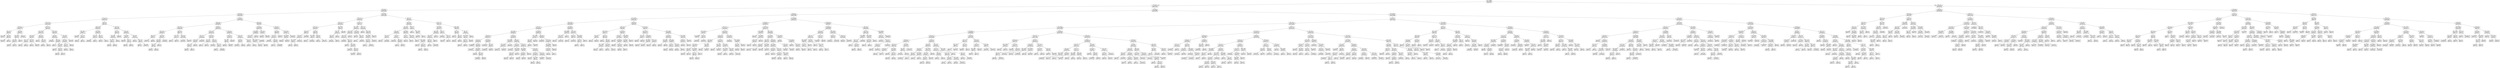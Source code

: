 digraph Tree {
node [shape=box] ;
0 [label="X[1] <= 5500.0\nmse = 249408.25\nsamples = 1730\nvalue = 864.5"] ;
1 [label="X[1] <= 6.0\nmse = 162952.2769\nsamples = 1308\nvalue = 970.2454"] ;
0 -> 1 [labeldistance=2.5, labelangle=45, headlabel="True"] ;
2 [label="X[2] <= 6.5\nmse = 26330.991\nsamples = 312\nvalue = 563.9487"] ;
1 -> 2 ;
3 [label="X[0] <= 2.0\nmse = 20606.6247\nsamples = 184\nvalue = 649.7663"] ;
2 -> 3 ;
4 [label="X[1] <= 1.5\nmse = 3269.1365\nsamples = 92\nvalue = 547.163"] ;
3 -> 4 ;
5 [label="X[2] <= 1.5\nmse = 1212.9508\nsamples = 52\nvalue = 503.8269"] ;
4 -> 5 ;
6 [label="X[3] <= 2.5\nmse = 1263.6332\nsamples = 17\nvalue = 540.1176"] ;
5 -> 6 ;
7 [label="X[4] <= 2.0\nmse = 49.5\nsamples = 8\nvalue = 503.0"] ;
6 -> 7 ;
8 [label="mse = 12.6667\nsamples = 3\nvalue = 511.0"] ;
7 -> 8 ;
9 [label="X[4] <= 9.0\nmse = 10.16\nsamples = 5\nvalue = 498.2"] ;
7 -> 9 ;
10 [label="mse = 12.6667\nsamples = 3\nvalue = 497.0"] ;
9 -> 10 ;
11 [label="mse = 1.0\nsamples = 2\nvalue = 500.0"] ;
9 -> 11 ;
12 [label="X[4] <= 9.0\nmse = 29.6543\nsamples = 9\nvalue = 573.1111"] ;
6 -> 12 ;
13 [label="X[3] <= 4.5\nmse = 23.6667\nsamples = 6\nvalue = 575.0"] ;
12 -> 13 ;
14 [label="X[4] <= 4.5\nmse = 27.6875\nsamples = 4\nvalue = 573.75"] ;
13 -> 14 ;
15 [label="mse = 49.0\nsamples = 2\nvalue = 574.0"] ;
14 -> 15 ;
16 [label="mse = 6.25\nsamples = 2\nvalue = 573.5"] ;
14 -> 16 ;
17 [label="mse = 6.25\nsamples = 2\nvalue = 577.5"] ;
13 -> 17 ;
18 [label="mse = 20.2222\nsamples = 3\nvalue = 569.3333"] ;
12 -> 18 ;
19 [label="X[3] <= 2.5\nmse = 237.9314\nsamples = 35\nvalue = 486.2"] ;
5 -> 19 ;
20 [label="X[2] <= 2.5\nmse = 122.3289\nsamples = 15\nvalue = 473.7333"] ;
19 -> 20 ;
21 [label="X[4] <= 4.5\nmse = 22.6667\nsamples = 9\nvalue = 482.0"] ;
20 -> 21 ;
22 [label="X[3] <= 1.5\nmse = 16.25\nsamples = 4\nvalue = 485.5"] ;
21 -> 22 ;
23 [label="mse = 16.0\nsamples = 2\nvalue = 483.0"] ;
22 -> 23 ;
24 [label="mse = 4.0\nsamples = 2\nvalue = 488.0"] ;
22 -> 24 ;
25 [label="X[5] <= 55.0\nmse = 10.16\nsamples = 5\nvalue = 479.2"] ;
21 -> 25 ;
26 [label="mse = 0.25\nsamples = 2\nvalue = 476.5"] ;
25 -> 26 ;
27 [label="mse = 8.6667\nsamples = 3\nvalue = 481.0"] ;
25 -> 27 ;
28 [label="X[3] <= 1.5\nmse = 15.5556\nsamples = 6\nvalue = 461.3333"] ;
20 -> 28 ;
29 [label="mse = 2.25\nsamples = 2\nvalue = 458.5"] ;
28 -> 29 ;
30 [label="X[4] <= 4.5\nmse = 16.1875\nsamples = 4\nvalue = 462.75"] ;
28 -> 30 ;
31 [label="mse = 9.0\nsamples = 2\nvalue = 466.0"] ;
30 -> 31 ;
32 [label="mse = 2.25\nsamples = 2\nvalue = 459.5"] ;
30 -> 32 ;
33 [label="X[2] <= 2.5\nmse = 120.6475\nsamples = 20\nvalue = 495.55"] ;
19 -> 33 ;
34 [label="X[4] <= 2.0\nmse = 30.9917\nsamples = 11\nvalue = 504.0909"] ;
33 -> 34 ;
35 [label="mse = 9.5556\nsamples = 3\nvalue = 498.6667"] ;
34 -> 35 ;
36 [label="X[4] <= 4.5\nmse = 23.8594\nsamples = 8\nvalue = 506.125"] ;
34 -> 36 ;
37 [label="mse = 1.0\nsamples = 2\nvalue = 511.0"] ;
36 -> 37 ;
38 [label="X[5] <= 55.0\nmse = 20.9167\nsamples = 6\nvalue = 504.5"] ;
36 -> 38 ;
39 [label="mse = 6.25\nsamples = 2\nvalue = 502.5"] ;
38 -> 39 ;
40 [label="X[3] <= 4.5\nmse = 25.25\nsamples = 4\nvalue = 505.5"] ;
38 -> 40 ;
41 [label="mse = 30.25\nsamples = 2\nvalue = 503.5"] ;
40 -> 41 ;
42 [label="mse = 12.25\nsamples = 2\nvalue = 507.5"] ;
40 -> 42 ;
43 [label="X[4] <= 9.0\nmse = 32.0988\nsamples = 9\nvalue = 485.1111"] ;
33 -> 43 ;
44 [label="X[3] <= 4.5\nmse = 13.8056\nsamples = 6\nvalue = 488.1667"] ;
43 -> 44 ;
45 [label="X[4] <= 4.5\nmse = 15.5\nsamples = 4\nvalue = 489.0"] ;
44 -> 45 ;
46 [label="mse = 25.0\nsamples = 2\nvalue = 488.0"] ;
45 -> 46 ;
47 [label="mse = 4.0\nsamples = 2\nvalue = 490.0"] ;
45 -> 47 ;
48 [label="mse = 6.25\nsamples = 2\nvalue = 486.5"] ;
44 -> 48 ;
49 [label="mse = 12.6667\nsamples = 3\nvalue = 479.0"] ;
43 -> 49 ;
50 [label="X[2] <= 1.5\nmse = 326.9\nsamples = 40\nvalue = 603.5"] ;
4 -> 50 ;
51 [label="X[3] <= 2.5\nmse = 205.1094\nsamples = 16\nvalue = 620.875"] ;
50 -> 51 ;
52 [label="X[5] <= 55.0\nmse = 4.9796\nsamples = 7\nvalue = 607.1429"] ;
51 -> 52 ;
53 [label="mse = 0.6667\nsamples = 3\nvalue = 605.0"] ;
52 -> 53 ;
54 [label="X[3] <= 1.5\nmse = 2.1875\nsamples = 4\nvalue = 608.75"] ;
52 -> 54 ;
55 [label="mse = 2.25\nsamples = 2\nvalue = 609.5"] ;
54 -> 55 ;
56 [label="mse = 1.0\nsamples = 2\nvalue = 608.0"] ;
54 -> 56 ;
57 [label="X[5] <= 55.0\nmse = 100.0247\nsamples = 9\nvalue = 631.5556"] ;
51 -> 57 ;
58 [label="X[3] <= 4.5\nmse = 31.36\nsamples = 5\nvalue = 624.8"] ;
57 -> 58 ;
59 [label="mse = 6.8889\nsamples = 3\nvalue = 620.6667"] ;
58 -> 59 ;
60 [label="mse = 4.0\nsamples = 2\nvalue = 631.0"] ;
58 -> 60 ;
61 [label="X[3] <= 4.5\nmse = 57.5\nsamples = 4\nvalue = 640.0"] ;
57 -> 61 ;
62 [label="mse = 16.0\nsamples = 2\nvalue = 647.0"] ;
61 -> 62 ;
63 [label="mse = 1.0\nsamples = 2\nvalue = 633.0"] ;
61 -> 63 ;
64 [label="X[2] <= 2.5\nmse = 72.6597\nsamples = 24\nvalue = 591.9167"] ;
50 -> 64 ;
65 [label="X[3] <= 2.5\nmse = 20.76\nsamples = 10\nvalue = 599.8"] ;
64 -> 65 ;
66 [label="X[4] <= 9.0\nmse = 8.5556\nsamples = 6\nvalue = 597.3333"] ;
65 -> 66 ;
67 [label="X[5] <= 550.0\nmse = 2.5\nsamples = 4\nvalue = 599.0"] ;
66 -> 67 ;
68 [label="mse = 2.25\nsamples = 2\nvalue = 598.5"] ;
67 -> 68 ;
69 [label="mse = 2.25\nsamples = 2\nvalue = 599.5"] ;
67 -> 69 ;
70 [label="mse = 4.0\nsamples = 2\nvalue = 594.0"] ;
66 -> 70 ;
71 [label="mse = 16.25\nsamples = 4\nvalue = 603.5"] ;
65 -> 71 ;
72 [label="X[3] <= 2.5\nmse = 33.6327\nsamples = 14\nvalue = 586.2857"] ;
64 -> 72 ;
73 [label="X[5] <= 55.0\nmse = 8.4082\nsamples = 7\nvalue = 581.1429"] ;
72 -> 73 ;
74 [label="mse = 0.6667\nsamples = 3\nvalue = 578.0"] ;
73 -> 74 ;
75 [label="X[4] <= 4.5\nmse = 1.25\nsamples = 4\nvalue = 583.5"] ;
73 -> 75 ;
76 [label="mse = 0.25\nsamples = 2\nvalue = 584.5"] ;
75 -> 76 ;
77 [label="mse = 0.25\nsamples = 2\nvalue = 582.5"] ;
75 -> 77 ;
78 [label="X[4] <= 2.0\nmse = 5.9592\nsamples = 7\nvalue = 591.4286"] ;
72 -> 78 ;
79 [label="mse = 2.25\nsamples = 2\nvalue = 589.5"] ;
78 -> 79 ;
80 [label="X[4] <= 4.5\nmse = 5.36\nsamples = 5\nvalue = 592.2"] ;
78 -> 80 ;
81 [label="mse = 0.25\nsamples = 2\nvalue = 593.5"] ;
80 -> 81 ;
82 [label="mse = 6.8889\nsamples = 3\nvalue = 591.3333"] ;
80 -> 82 ;
83 [label="X[1] <= 1.5\nmse = 16889.2547\nsamples = 92\nvalue = 752.3696"] ;
3 -> 83 ;
84 [label="X[2] <= 1.5\nmse = 906.4818\nsamples = 62\nvalue = 668.7419"] ;
83 -> 84 ;
85 [label="X[3] <= 2.5\nmse = 357.7066\nsamples = 24\nvalue = 695.9583"] ;
84 -> 85 ;
86 [label="X[3] <= 1.5\nmse = 153.8163\nsamples = 14\nvalue = 684.5714"] ;
85 -> 86 ;
87 [label="X[4] <= 4.5\nmse = 84.16\nsamples = 5\nvalue = 672.8"] ;
86 -> 87 ;
88 [label="mse = 46.2222\nsamples = 3\nvalue = 677.3333"] ;
87 -> 88 ;
89 [label="mse = 64.0\nsamples = 2\nvalue = 666.0"] ;
87 -> 89 ;
90 [label="X[4] <= 9.0\nmse = 72.7654\nsamples = 9\nvalue = 691.1111"] ;
86 -> 90 ;
91 [label="X[4] <= 4.5\nmse = 9.5833\nsamples = 6\nvalue = 696.5"] ;
90 -> 91 ;
92 [label="X[5] <= 55.0\nmse = 6.5\nsamples = 4\nvalue = 698.0"] ;
91 -> 92 ;
93 [label="mse = 6.25\nsamples = 2\nvalue = 696.5"] ;
92 -> 93 ;
94 [label="mse = 2.25\nsamples = 2\nvalue = 699.5"] ;
92 -> 94 ;
95 [label="mse = 2.25\nsamples = 2\nvalue = 693.5"] ;
91 -> 95 ;
96 [label="mse = 24.8889\nsamples = 3\nvalue = 680.3333"] ;
90 -> 96 ;
97 [label="X[4] <= 3.5\nmse = 207.49\nsamples = 10\nvalue = 711.9"] ;
85 -> 97 ;
98 [label="X[3] <= 4.5\nmse = 177.1875\nsamples = 4\nvalue = 725.75"] ;
97 -> 98 ;
99 [label="mse = 81.0\nsamples = 2\nvalue = 737.0"] ;
98 -> 99 ;
100 [label="mse = 20.25\nsamples = 2\nvalue = 714.5"] ;
98 -> 100 ;
101 [label="X[3] <= 4.5\nmse = 14.5556\nsamples = 6\nvalue = 702.6667"] ;
97 -> 101 ;
102 [label="mse = 10.8889\nsamples = 3\nvalue = 704.3333"] ;
101 -> 102 ;
103 [label="mse = 12.6667\nsamples = 3\nvalue = 701.0"] ;
101 -> 103 ;
104 [label="X[3] <= 2.5\nmse = 489.7735\nsamples = 38\nvalue = 651.5526"] ;
84 -> 104 ;
105 [label="X[2] <= 2.5\nmse = 270.1542\nsamples = 21\nvalue = 637.8095"] ;
104 -> 105 ;
106 [label="X[4] <= 9.0\nmse = 171.4321\nsamples = 9\nvalue = 650.8889"] ;
105 -> 106 ;
107 [label="X[3] <= 1.5\nmse = 29.5833\nsamples = 6\nvalue = 657.5"] ;
106 -> 107 ;
108 [label="X[4] <= 3.5\nmse = 27.1875\nsamples = 4\nvalue = 655.75"] ;
107 -> 108 ;
109 [label="mse = 42.25\nsamples = 2\nvalue = 654.5"] ;
108 -> 109 ;
110 [label="mse = 9.0\nsamples = 2\nvalue = 657.0"] ;
108 -> 110 ;
111 [label="mse = 16.0\nsamples = 2\nvalue = 661.0"] ;
107 -> 111 ;
112 [label="mse = 192.8889\nsamples = 3\nvalue = 637.6667"] ;
106 -> 112 ;
113 [label="X[3] <= 1.5\nmse = 119.6667\nsamples = 12\nvalue = 628.0"] ;
105 -> 113 ;
114 [label="X[4] <= 7.5\nmse = 5.6875\nsamples = 4\nvalue = 616.75"] ;
113 -> 114 ;
115 [label="mse = 1.0\nsamples = 2\nvalue = 619.0"] ;
114 -> 115 ;
116 [label="mse = 0.25\nsamples = 2\nvalue = 614.5"] ;
114 -> 116 ;
117 [label="X[4] <= 4.5\nmse = 81.7344\nsamples = 8\nvalue = 633.625"] ;
113 -> 117 ;
118 [label="mse = 44.2222\nsamples = 3\nvalue = 643.6667"] ;
117 -> 118 ;
119 [label="X[5] <= 55.0\nmse = 7.44\nsamples = 5\nvalue = 627.6"] ;
117 -> 119 ;
120 [label="mse = 4.0\nsamples = 2\nvalue = 626.0"] ;
119 -> 120 ;
121 [label="mse = 6.8889\nsamples = 3\nvalue = 628.6667"] ;
119 -> 121 ;
122 [label="X[2] <= 2.5\nmse = 239.5433\nsamples = 17\nvalue = 668.5294"] ;
104 -> 122 ;
123 [label="X[4] <= 9.0\nmse = 103.7344\nsamples = 8\nvalue = 677.625"] ;
122 -> 123 ;
124 [label="X[5] <= 55.0\nmse = 50.0\nsamples = 5\nvalue = 684.0"] ;
123 -> 124 ;
125 [label="mse = 0.25\nsamples = 2\nvalue = 688.5"] ;
124 -> 125 ;
126 [label="mse = 60.6667\nsamples = 3\nvalue = 681.0"] ;
124 -> 126 ;
127 [label="mse = 12.6667\nsamples = 3\nvalue = 667.0"] ;
123 -> 127 ;
128 [label="X[4] <= 4.5\nmse = 221.358\nsamples = 9\nvalue = 660.4444"] ;
122 -> 128 ;
129 [label="X[4] <= 2.0\nmse = 69.84\nsamples = 5\nvalue = 672.4"] ;
128 -> 129 ;
130 [label="mse = 28.2222\nsamples = 3\nvalue = 678.3333"] ;
129 -> 130 ;
131 [label="mse = 0.25\nsamples = 2\nvalue = 663.5"] ;
129 -> 131 ;
132 [label="X[4] <= 9.0\nmse = 8.75\nsamples = 4\nvalue = 645.5"] ;
128 -> 132 ;
133 [label="mse = 4.0\nsamples = 2\nvalue = 647.0"] ;
132 -> 133 ;
134 [label="mse = 9.0\nsamples = 2\nvalue = 644.0"] ;
132 -> 134 ;
135 [label="X[3] <= 2.5\nmse = 5596.56\nsamples = 30\nvalue = 925.2"] ;
83 -> 135 ;
136 [label="X[2] <= 2.5\nmse = 3189.4083\nsamples = 13\nvalue = 871.2308"] ;
135 -> 136 ;
137 [label="X[4] <= 9.0\nmse = 2960.6667\nsamples = 9\nvalue = 889.6667"] ;
136 -> 137 ;
138 [label="X[4] <= 4.5\nmse = 1433.6735\nsamples = 7\nvalue = 912.5714"] ;
137 -> 138 ;
139 [label="X[5] <= 550.0\nmse = 827.6875\nsamples = 4\nvalue = 937.25"] ;
138 -> 139 ;
140 [label="mse = 90.25\nsamples = 2\nvalue = 960.5"] ;
139 -> 140 ;
141 [label="mse = 484.0\nsamples = 2\nvalue = 914.0"] ;
139 -> 141 ;
142 [label="mse = 346.8889\nsamples = 3\nvalue = 879.6667"] ;
138 -> 142 ;
143 [label="mse = 42.25\nsamples = 2\nvalue = 809.5"] ;
137 -> 143 ;
144 [label="X[3] <= 1.5\nmse = 1218.6875\nsamples = 4\nvalue = 829.75"] ;
136 -> 144 ;
145 [label="mse = 552.25\nsamples = 2\nvalue = 825.5"] ;
144 -> 145 ;
146 [label="mse = 1849.0\nsamples = 2\nvalue = 834.0"] ;
144 -> 146 ;
147 [label="X[4] <= 4.5\nmse = 3506.7197\nsamples = 17\nvalue = 966.4706"] ;
135 -> 147 ;
148 [label="X[2] <= 2.5\nmse = 2030.56\nsamples = 10\nvalue = 997.8"] ;
147 -> 148 ;
149 [label="X[2] <= 1.5\nmse = 330.7344\nsamples = 8\nvalue = 1015.375"] ;
148 -> 149 ;
150 [label="mse = 6.8889\nsamples = 3\nvalue = 1031.3333"] ;
149 -> 150 ;
151 [label="X[3] <= 4.5\nmse = 280.56\nsamples = 5\nvalue = 1005.8"] ;
149 -> 151 ;
152 [label="mse = 12.25\nsamples = 2\nvalue = 1019.5"] ;
151 -> 152 ;
153 [label="mse = 250.8889\nsamples = 3\nvalue = 996.6667"] ;
151 -> 153 ;
154 [label="mse = 2652.25\nsamples = 2\nvalue = 927.5"] ;
148 -> 154 ;
155 [label="X[4] <= 9.0\nmse = 2210.2041\nsamples = 7\nvalue = 921.7143"] ;
147 -> 155 ;
156 [label="X[5] <= 550.0\nmse = 1887.25\nsamples = 4\nvalue = 946.5"] ;
155 -> 156 ;
157 [label="mse = 812.25\nsamples = 2\nvalue = 962.5"] ;
156 -> 157 ;
158 [label="mse = 2450.25\nsamples = 2\nvalue = 930.5"] ;
156 -> 158 ;
159 [label="mse = 729.5556\nsamples = 3\nvalue = 888.6667"] ;
155 -> 159 ;
160 [label="X[2] <= 55.0\nmse = 8754.6957\nsamples = 128\nvalue = 440.5859"] ;
2 -> 160 ;
161 [label="X[0] <= 2.0\nmse = 5312.0748\nsamples = 65\nvalue = 516.0462"] ;
160 -> 161 ;
162 [label="X[1] <= 1.5\nmse = 275.9122\nsamples = 30\nvalue = 448.4333"] ;
161 -> 162 ;
163 [label="X[4] <= 4.5\nmse = 126.5875\nsamples = 20\nvalue = 438.75"] ;
162 -> 163 ;
164 [label="X[3] <= 4.5\nmse = 88.44\nsamples = 10\nvalue = 431.6"] ;
163 -> 164 ;
165 [label="X[3] <= 2.5\nmse = 38.5306\nsamples = 7\nvalue = 435.4286"] ;
164 -> 165 ;
166 [label="X[5] <= 550.0\nmse = 26.75\nsamples = 4\nvalue = 432.5"] ;
165 -> 166 ;
167 [label="mse = 16.0\nsamples = 2\nvalue = 430.0"] ;
166 -> 167 ;
168 [label="mse = 25.0\nsamples = 2\nvalue = 435.0"] ;
166 -> 168 ;
169 [label="mse = 27.5556\nsamples = 3\nvalue = 439.3333"] ;
165 -> 169 ;
170 [label="mse = 90.8889\nsamples = 3\nvalue = 422.6667"] ;
164 -> 170 ;
171 [label="X[4] <= 9.0\nmse = 62.49\nsamples = 10\nvalue = 445.9"] ;
163 -> 171 ;
172 [label="X[5] <= 550.0\nmse = 78.64\nsamples = 5\nvalue = 441.4"] ;
171 -> 172 ;
173 [label="mse = 6.25\nsamples = 2\nvalue = 445.5"] ;
172 -> 173 ;
174 [label="mse = 108.2222\nsamples = 3\nvalue = 438.6667"] ;
172 -> 174 ;
175 [label="X[3] <= 4.0\nmse = 5.84\nsamples = 5\nvalue = 450.4"] ;
171 -> 175 ;
176 [label="mse = 9.0\nsamples = 2\nvalue = 449.0"] ;
175 -> 176 ;
177 [label="mse = 1.5556\nsamples = 3\nvalue = 451.3333"] ;
175 -> 177 ;
178 [label="X[5] <= 550.0\nmse = 11.96\nsamples = 10\nvalue = 467.8"] ;
162 -> 178 ;
179 [label="X[4] <= 9.0\nmse = 7.102\nsamples = 7\nvalue = 469.4286"] ;
178 -> 179 ;
180 [label="X[3] <= 4.0\nmse = 2.96\nsamples = 5\nvalue = 470.8"] ;
179 -> 180 ;
181 [label="mse = 1.5556\nsamples = 3\nvalue = 469.6667"] ;
180 -> 181 ;
182 [label="mse = 0.25\nsamples = 2\nvalue = 472.5"] ;
180 -> 182 ;
183 [label="mse = 1.0\nsamples = 2\nvalue = 466.0"] ;
179 -> 183 ;
184 [label="mse = 2.6667\nsamples = 3\nvalue = 464.0"] ;
178 -> 184 ;
185 [label="X[1] <= 1.5\nmse = 2351.7143\nsamples = 35\nvalue = 574.0"] ;
161 -> 185 ;
186 [label="X[5] <= 550.0\nmse = 149.172\nsamples = 23\nvalue = 540.0435"] ;
185 -> 186 ;
187 [label="X[3] <= 4.5\nmse = 114.2489\nsamples = 15\nvalue = 543.4667"] ;
186 -> 187 ;
188 [label="X[4] <= 2.0\nmse = 115.4556\nsamples = 13\nvalue = 542.0769"] ;
187 -> 188 ;
189 [label="mse = 46.8889\nsamples = 3\nvalue = 535.6667"] ;
188 -> 189 ;
190 [label="X[3] <= 1.5\nmse = 120.0\nsamples = 10\nvalue = 544.0"] ;
188 -> 190 ;
191 [label="mse = 6.25\nsamples = 2\nvalue = 552.5"] ;
190 -> 191 ;
192 [label="X[5] <= 55.0\nmse = 125.8594\nsamples = 8\nvalue = 541.875"] ;
190 -> 192 ;
193 [label="mse = 37.5556\nsamples = 3\nvalue = 546.3333"] ;
192 -> 193 ;
194 [label="X[3] <= 2.5\nmse = 159.76\nsamples = 5\nvalue = 539.2"] ;
192 -> 194 ;
195 [label="mse = 184.6667\nsamples = 3\nvalue = 535.0"] ;
194 -> 195 ;
196 [label="mse = 56.25\nsamples = 2\nvalue = 545.5"] ;
194 -> 196 ;
197 [label="mse = 12.25\nsamples = 2\nvalue = 552.5"] ;
187 -> 197 ;
198 [label="X[4] <= 4.5\nmse = 151.4844\nsamples = 8\nvalue = 533.625"] ;
186 -> 198 ;
199 [label="mse = 296.0\nsamples = 3\nvalue = 541.0"] ;
198 -> 199 ;
200 [label="X[4] <= 9.0\nmse = 12.56\nsamples = 5\nvalue = 529.2"] ;
198 -> 200 ;
201 [label="mse = 4.0\nsamples = 2\nvalue = 526.0"] ;
200 -> 201 ;
202 [label="mse = 6.8889\nsamples = 3\nvalue = 531.3333"] ;
200 -> 202 ;
203 [label="X[4] <= 2.0\nmse = 127.4097\nsamples = 12\nvalue = 639.0833"] ;
185 -> 203 ;
204 [label="mse = 0.25\nsamples = 2\nvalue = 626.5"] ;
203 -> 204 ;
205 [label="X[4] <= 9.0\nmse = 114.84\nsamples = 10\nvalue = 641.6"] ;
203 -> 205 ;
206 [label="X[5] <= 550.0\nmse = 48.3594\nsamples = 8\nvalue = 645.125"] ;
205 -> 206 ;
207 [label="X[5] <= 55.0\nmse = 13.76\nsamples = 5\nvalue = 646.8"] ;
206 -> 207 ;
208 [label="mse = 1.0\nsamples = 2\nvalue = 643.0"] ;
207 -> 208 ;
209 [label="mse = 6.2222\nsamples = 3\nvalue = 649.3333"] ;
207 -> 209 ;
210 [label="mse = 93.5556\nsamples = 3\nvalue = 642.3333"] ;
206 -> 210 ;
211 [label="mse = 132.25\nsamples = 2\nvalue = 627.5"] ;
205 -> 211 ;
212 [label="X[0] <= 2.0\nmse = 370.07\nsamples = 63\nvalue = 362.7302"] ;
160 -> 212 ;
213 [label="X[1] <= 1.5\nmse = 82.0604\nsamples = 31\nvalue = 345.9355"] ;
212 -> 213 ;
214 [label="X[4] <= 4.5\nmse = 49.9931\nsamples = 24\nvalue = 342.4167"] ;
213 -> 214 ;
215 [label="X[3] <= 2.5\nmse = 49.2431\nsamples = 12\nvalue = 339.5833"] ;
214 -> 215 ;
216 [label="X[4] <= 2.0\nmse = 19.44\nsamples = 5\nvalue = 335.4"] ;
215 -> 216 ;
217 [label="mse = 20.25\nsamples = 2\nvalue = 333.5"] ;
216 -> 217 ;
218 [label="mse = 14.8889\nsamples = 3\nvalue = 336.6667"] ;
216 -> 218 ;
219 [label="X[3] <= 4.5\nmse = 49.102\nsamples = 7\nvalue = 342.5714"] ;
215 -> 219 ;
220 [label="mse = 29.5556\nsamples = 3\nvalue = 347.6667"] ;
219 -> 220 ;
221 [label="X[4] <= 2.0\nmse = 29.6875\nsamples = 4\nvalue = 338.75"] ;
219 -> 221 ;
222 [label="mse = 1.0\nsamples = 2\nvalue = 335.0"] ;
221 -> 222 ;
223 [label="mse = 30.25\nsamples = 2\nvalue = 342.5"] ;
221 -> 223 ;
224 [label="X[4] <= 9.0\nmse = 34.6875\nsamples = 12\nvalue = 345.25"] ;
214 -> 224 ;
225 [label="X[3] <= 2.5\nmse = 9.5\nsamples = 4\nvalue = 349.0"] ;
224 -> 225 ;
226 [label="mse = 12.25\nsamples = 2\nvalue = 350.5"] ;
225 -> 226 ;
227 [label="mse = 2.25\nsamples = 2\nvalue = 347.5"] ;
225 -> 227 ;
228 [label="X[5] <= 55.0\nmse = 36.7344\nsamples = 8\nvalue = 343.375"] ;
224 -> 228 ;
229 [label="mse = 6.25\nsamples = 2\nvalue = 347.5"] ;
228 -> 229 ;
230 [label="X[5] <= 550.0\nmse = 39.3333\nsamples = 6\nvalue = 342.0"] ;
228 -> 230 ;
231 [label="mse = 12.25\nsamples = 2\nvalue = 335.5"] ;
230 -> 231 ;
232 [label="X[3] <= 2.5\nmse = 21.1875\nsamples = 4\nvalue = 345.25"] ;
230 -> 232 ;
233 [label="mse = 2.25\nsamples = 2\nvalue = 342.5"] ;
232 -> 233 ;
234 [label="mse = 25.0\nsamples = 2\nvalue = 348.0"] ;
232 -> 234 ;
235 [label="X[5] <= 55.0\nmse = 4.0\nsamples = 7\nvalue = 358.0"] ;
213 -> 235 ;
236 [label="mse = 1.0\nsamples = 2\nvalue = 360.0"] ;
235 -> 236 ;
237 [label="X[5] <= 550.0\nmse = 2.96\nsamples = 5\nvalue = 357.2"] ;
235 -> 237 ;
238 [label="mse = 0.6667\nsamples = 3\nvalue = 356.0"] ;
237 -> 238 ;
239 [label="mse = 1.0\nsamples = 2\nvalue = 359.0"] ;
237 -> 239 ;
240 [label="X[1] <= 1.5\nmse = 111.125\nsamples = 32\nvalue = 379.0"] ;
212 -> 240 ;
241 [label="X[5] <= 550.0\nmse = 26.6159\nsamples = 17\nvalue = 370.1765"] ;
240 -> 241 ;
242 [label="X[4] <= 4.5\nmse = 24.2469\nsamples = 9\nvalue = 368.5556"] ;
241 -> 242 ;
243 [label="X[4] <= 2.0\nmse = 27.6735\nsamples = 7\nvalue = 369.4286"] ;
242 -> 243 ;
244 [label="X[3] <= 1.5\nmse = 25.04\nsamples = 5\nvalue = 368.4"] ;
243 -> 244 ;
245 [label="mse = 9.0\nsamples = 2\nvalue = 365.0"] ;
244 -> 245 ;
246 [label="mse = 22.8889\nsamples = 3\nvalue = 370.6667"] ;
244 -> 246 ;
247 [label="mse = 25.0\nsamples = 2\nvalue = 372.0"] ;
243 -> 247 ;
248 [label="mse = 0.25\nsamples = 2\nvalue = 365.5"] ;
242 -> 248 ;
249 [label="X[3] <= 1.5\nmse = 23.0\nsamples = 8\nvalue = 372.0"] ;
241 -> 249 ;
250 [label="mse = 20.2222\nsamples = 3\nvalue = 368.6667"] ;
249 -> 250 ;
251 [label="X[4] <= 4.5\nmse = 14.0\nsamples = 5\nvalue = 374.0"] ;
249 -> 251 ;
252 [label="mse = 12.6667\nsamples = 3\nvalue = 373.0"] ;
251 -> 252 ;
253 [label="mse = 12.25\nsamples = 2\nvalue = 375.5"] ;
251 -> 253 ;
254 [label="X[5] <= 55.0\nmse = 18.6667\nsamples = 15\nvalue = 389.0"] ;
240 -> 254 ;
255 [label="X[4] <= 4.5\nmse = 18.25\nsamples = 6\nvalue = 386.5"] ;
254 -> 255 ;
256 [label="mse = 2.25\nsamples = 2\nvalue = 383.5"] ;
255 -> 256 ;
257 [label="X[3] <= 4.0\nmse = 19.5\nsamples = 4\nvalue = 388.0"] ;
255 -> 257 ;
258 [label="mse = 20.25\nsamples = 2\nvalue = 390.5"] ;
257 -> 258 ;
259 [label="mse = 6.25\nsamples = 2\nvalue = 385.5"] ;
257 -> 259 ;
260 [label="X[4] <= 9.0\nmse = 12.0\nsamples = 9\nvalue = 390.6667"] ;
254 -> 260 ;
261 [label="X[5] <= 550.0\nmse = 13.1429\nsamples = 7\nvalue = 390.0"] ;
260 -> 261 ;
262 [label="X[4] <= 4.5\nmse = 11.25\nsamples = 4\nvalue = 388.5"] ;
261 -> 262 ;
263 [label="mse = 2.25\nsamples = 2\nvalue = 391.5"] ;
262 -> 263 ;
264 [label="mse = 2.25\nsamples = 2\nvalue = 385.5"] ;
262 -> 264 ;
265 [label="mse = 8.6667\nsamples = 3\nvalue = 392.0"] ;
261 -> 265 ;
266 [label="mse = 1.0\nsamples = 2\nvalue = 393.0"] ;
260 -> 266 ;
267 [label="X[4] <= 2.0\nmse = 137839.852\nsamples = 996\nvalue = 1097.5191"] ;
1 -> 267 ;
268 [label="X[0] <= 2.0\nmse = 59266.3021\nsamples = 306\nvalue = 761.3595"] ;
267 -> 268 ;
269 [label="X[1] <= 550.0\nmse = 19674.3799\nsamples = 155\nvalue = 853.8581"] ;
268 -> 269 ;
270 [label="X[2] <= 55.0\nmse = 20736.435\nsamples = 95\nvalue = 800.0842"] ;
269 -> 270 ;
271 [label="X[2] <= 6.5\nmse = 7362.8774\nsamples = 76\nvalue = 849.8684"] ;
270 -> 271 ;
272 [label="X[1] <= 55.0\nmse = 5534.381\nsamples = 57\nvalue = 866.4035"] ;
271 -> 272 ;
273 [label="X[2] <= 2.5\nmse = 6784.9116\nsamples = 21\nvalue = 912.5714"] ;
272 -> 273 ;
274 [label="X[3] <= 1.5\nmse = 3935.4556\nsamples = 13\nvalue = 950.0769"] ;
273 -> 274 ;
275 [label="mse = 2086.8889\nsamples = 3\nvalue = 888.3333"] ;
274 -> 275 ;
276 [label="X[3] <= 2.5\nmse = 3003.24\nsamples = 10\nvalue = 968.6"] ;
274 -> 276 ;
277 [label="mse = 214.2222\nsamples = 3\nvalue = 1045.3333"] ;
276 -> 277 ;
278 [label="X[5] <= 55.0\nmse = 593.6327\nsamples = 7\nvalue = 935.7143"] ;
276 -> 278 ;
279 [label="mse = 169.0\nsamples = 2\nvalue = 954.0"] ;
278 -> 279 ;
280 [label="X[3] <= 4.5\nmse = 576.24\nsamples = 5\nvalue = 928.4"] ;
278 -> 280 ;
281 [label="mse = 680.2222\nsamples = 3\nvalue = 920.6667"] ;
280 -> 281 ;
282 [label="mse = 196.0\nsamples = 2\nvalue = 940.0"] ;
280 -> 282 ;
283 [label="X[5] <= 55.0\nmse = 5414.9844\nsamples = 8\nvalue = 851.625"] ;
273 -> 283 ;
284 [label="mse = 7627.5556\nsamples = 3\nvalue = 902.6667"] ;
283 -> 284 ;
285 [label="X[3] <= 4.5\nmse = 1586.4\nsamples = 5\nvalue = 821.0"] ;
283 -> 285 ;
286 [label="mse = 1659.5556\nsamples = 3\nvalue = 803.3333"] ;
285 -> 286 ;
287 [label="mse = 306.25\nsamples = 2\nvalue = 847.5"] ;
285 -> 287 ;
288 [label="X[3] <= 1.5\nmse = 2836.2492\nsamples = 36\nvalue = 839.4722"] ;
272 -> 288 ;
289 [label="X[5] <= 550.0\nmse = 535.9506\nsamples = 9\nvalue = 916.2222"] ;
288 -> 289 ;
290 [label="X[5] <= 55.0\nmse = 443.8056\nsamples = 6\nvalue = 927.1667"] ;
289 -> 290 ;
291 [label="mse = 427.5556\nsamples = 3\nvalue = 914.3333"] ;
290 -> 291 ;
292 [label="mse = 130.6667\nsamples = 3\nvalue = 940.0"] ;
290 -> 292 ;
293 [label="mse = 1.5556\nsamples = 3\nvalue = 894.3333"] ;
289 -> 293 ;
294 [label="X[2] <= 1.5\nmse = 984.9877\nsamples = 27\nvalue = 813.8889"] ;
288 -> 294 ;
295 [label="X[3] <= 2.5\nmse = 404.8395\nsamples = 9\nvalue = 791.2222"] ;
294 -> 295 ;
296 [label="mse = 156.2222\nsamples = 3\nvalue = 780.6667"] ;
295 -> 296 ;
297 [label="X[5] <= 550.0\nmse = 445.5833\nsamples = 6\nvalue = 796.5"] ;
295 -> 297 ;
298 [label="X[3] <= 4.5\nmse = 185.25\nsamples = 4\nvalue = 800.5"] ;
297 -> 298 ;
299 [label="mse = 110.25\nsamples = 2\nvalue = 808.5"] ;
298 -> 299 ;
300 [label="mse = 132.25\nsamples = 2\nvalue = 792.5"] ;
298 -> 300 ;
301 [label="mse = 870.25\nsamples = 2\nvalue = 788.5"] ;
297 -> 301 ;
302 [label="X[3] <= 2.5\nmse = 889.7284\nsamples = 18\nvalue = 825.2222"] ;
294 -> 302 ;
303 [label="X[5] <= 550.0\nmse = 398.9167\nsamples = 6\nvalue = 796.5"] ;
302 -> 303 ;
304 [label="X[2] <= 2.5\nmse = 483.6875\nsamples = 4\nvalue = 800.75"] ;
303 -> 304 ;
305 [label="mse = 400.0\nsamples = 2\nvalue = 808.0"] ;
304 -> 305 ;
306 [label="mse = 462.25\nsamples = 2\nvalue = 793.5"] ;
304 -> 306 ;
307 [label="mse = 121.0\nsamples = 2\nvalue = 788.0"] ;
303 -> 307 ;
308 [label="X[3] <= 4.5\nmse = 516.4097\nsamples = 12\nvalue = 839.5833"] ;
302 -> 308 ;
309 [label="X[5] <= 55.0\nmse = 404.4722\nsamples = 6\nvalue = 832.8333"] ;
308 -> 309 ;
310 [label="mse = 182.25\nsamples = 2\nvalue = 854.5"] ;
309 -> 310 ;
311 [label="X[5] <= 550.0\nmse = 163.5\nsamples = 4\nvalue = 822.0"] ;
309 -> 311 ;
312 [label="mse = 12.25\nsamples = 2\nvalue = 809.5"] ;
311 -> 312 ;
313 [label="mse = 2.25\nsamples = 2\nvalue = 834.5"] ;
311 -> 313 ;
314 [label="X[2] <= 2.5\nmse = 537.2222\nsamples = 6\nvalue = 846.3333"] ;
308 -> 314 ;
315 [label="mse = 264.6667\nsamples = 3\nvalue = 861.0"] ;
314 -> 315 ;
316 [label="mse = 379.5556\nsamples = 3\nvalue = 831.6667"] ;
314 -> 316 ;
317 [label="X[1] <= 55.0\nmse = 9567.4571\nsamples = 19\nvalue = 800.2632"] ;
271 -> 317 ;
318 [label="X[5] <= 550.0\nmse = 137.9592\nsamples = 7\nvalue = 681.5714"] ;
317 -> 318 ;
319 [label="X[3] <= 2.0\nmse = 50.96\nsamples = 5\nvalue = 676.8"] ;
318 -> 319 ;
320 [label="mse = 25.0\nsamples = 2\nvalue = 681.0"] ;
319 -> 320 ;
321 [label="mse = 48.6667\nsamples = 3\nvalue = 674.0"] ;
319 -> 321 ;
322 [label="mse = 156.25\nsamples = 2\nvalue = 693.5"] ;
318 -> 322 ;
323 [label="X[3] <= 1.5\nmse = 2056.4167\nsamples = 12\nvalue = 869.5"] ;
317 -> 323 ;
324 [label="mse = 538.8889\nsamples = 3\nvalue = 924.3333"] ;
323 -> 324 ;
325 [label="X[3] <= 4.5\nmse = 1225.9506\nsamples = 9\nvalue = 851.2222"] ;
323 -> 325 ;
326 [label="X[5] <= 550.0\nmse = 391.8889\nsamples = 6\nvalue = 833.3333"] ;
325 -> 326 ;
327 [label="X[3] <= 2.5\nmse = 195.6875\nsamples = 4\nvalue = 824.75"] ;
326 -> 327 ;
328 [label="mse = 12.25\nsamples = 2\nvalue = 838.5"] ;
327 -> 328 ;
329 [label="mse = 1.0\nsamples = 2\nvalue = 811.0"] ;
327 -> 329 ;
330 [label="mse = 342.25\nsamples = 2\nvalue = 850.5"] ;
326 -> 330 ;
331 [label="mse = 974.0\nsamples = 3\nvalue = 887.0"] ;
325 -> 331 ;
332 [label="X[1] <= 55.0\nmse = 24661.313\nsamples = 19\nvalue = 600.9474"] ;
270 -> 332 ;
333 [label="X[5] <= 550.0\nmse = 209.4844\nsamples = 8\nvalue = 417.625"] ;
332 -> 333 ;
334 [label="X[5] <= 55.0\nmse = 170.4722\nsamples = 6\nvalue = 422.8333"] ;
333 -> 334 ;
335 [label="mse = 182.0\nsamples = 3\nvalue = 428.0"] ;
334 -> 335 ;
336 [label="mse = 105.5556\nsamples = 3\nvalue = 417.6667"] ;
334 -> 336 ;
337 [label="mse = 1.0\nsamples = 2\nvalue = 402.0"] ;
333 -> 337 ;
338 [label="X[3] <= 2.5\nmse = 227.2893\nsamples = 11\nvalue = 734.2727"] ;
332 -> 338 ;
339 [label="X[3] <= 1.5\nmse = 241.04\nsamples = 5\nvalue = 744.6"] ;
338 -> 339 ;
340 [label="mse = 12.25\nsamples = 2\nvalue = 728.5"] ;
339 -> 340 ;
341 [label="mse = 105.5556\nsamples = 3\nvalue = 755.3333"] ;
339 -> 341 ;
342 [label="X[5] <= 550.0\nmse = 52.8889\nsamples = 6\nvalue = 725.6667"] ;
338 -> 342 ;
343 [label="X[3] <= 4.5\nmse = 44.75\nsamples = 4\nvalue = 727.5"] ;
342 -> 343 ;
344 [label="mse = 4.0\nsamples = 2\nvalue = 733.0"] ;
343 -> 344 ;
345 [label="mse = 25.0\nsamples = 2\nvalue = 722.0"] ;
343 -> 345 ;
346 [label="mse = 49.0\nsamples = 2\nvalue = 722.0"] ;
342 -> 346 ;
347 [label="X[3] <= 2.5\nmse = 6165.2333\nsamples = 60\nvalue = 939.0"] ;
269 -> 347 ;
348 [label="X[3] <= 1.5\nmse = 7880.45\nsamples = 30\nvalue = 899.5"] ;
347 -> 348 ;
349 [label="X[5] <= 55.0\nmse = 870.7733\nsamples = 15\nvalue = 972.4"] ;
348 -> 349 ;
350 [label="X[2] <= 6.5\nmse = 302.8\nsamples = 5\nvalue = 950.0"] ;
349 -> 350 ;
351 [label="mse = 114.0\nsamples = 3\nvalue = 953.0"] ;
350 -> 351 ;
352 [label="mse = 552.25\nsamples = 2\nvalue = 945.5"] ;
350 -> 352 ;
353 [label="X[2] <= 1.5\nmse = 778.44\nsamples = 10\nvalue = 983.6"] ;
349 -> 353 ;
354 [label="mse = 81.0\nsamples = 2\nvalue = 938.0"] ;
353 -> 354 ;
355 [label="X[2] <= 6.5\nmse = 303.0\nsamples = 8\nvalue = 995.0"] ;
353 -> 355 ;
356 [label="X[5] <= 550.0\nmse = 114.6875\nsamples = 4\nvalue = 980.25"] ;
355 -> 356 ;
357 [label="mse = 12.25\nsamples = 2\nvalue = 988.5"] ;
356 -> 357 ;
358 [label="mse = 81.0\nsamples = 2\nvalue = 972.0"] ;
356 -> 358 ;
359 [label="X[2] <= 55.0\nmse = 56.1875\nsamples = 4\nvalue = 1009.75"] ;
355 -> 359 ;
360 [label="mse = 64.0\nsamples = 2\nvalue = 1014.0"] ;
359 -> 360 ;
361 [label="mse = 12.25\nsamples = 2\nvalue = 1005.5"] ;
359 -> 361 ;
362 [label="X[2] <= 6.5\nmse = 4261.3067\nsamples = 15\nvalue = 826.6"] ;
348 -> 362 ;
363 [label="X[2] <= 1.5\nmse = 1691.1111\nsamples = 9\nvalue = 782.6667"] ;
362 -> 363 ;
364 [label="mse = 150.0\nsamples = 3\nvalue = 738.0"] ;
363 -> 364 ;
365 [label="X[5] <= 55.0\nmse = 965.3333\nsamples = 6\nvalue = 805.0"] ;
363 -> 365 ;
366 [label="mse = 56.25\nsamples = 2\nvalue = 836.5"] ;
365 -> 366 ;
367 [label="X[2] <= 2.5\nmse = 675.6875\nsamples = 4\nvalue = 789.25"] ;
365 -> 367 ;
368 [label="mse = 784.0\nsamples = 2\nvalue = 806.0"] ;
367 -> 368 ;
369 [label="mse = 6.25\nsamples = 2\nvalue = 772.5"] ;
367 -> 369 ;
370 [label="X[5] <= 550.0\nmse = 878.5833\nsamples = 6\nvalue = 892.5"] ;
362 -> 370 ;
371 [label="X[5] <= 55.0\nmse = 666.0\nsamples = 4\nvalue = 901.0"] ;
370 -> 371 ;
372 [label="mse = 441.0\nsamples = 2\nvalue = 882.0"] ;
371 -> 372 ;
373 [label="mse = 169.0\nsamples = 2\nvalue = 920.0"] ;
371 -> 373 ;
374 [label="mse = 870.25\nsamples = 2\nvalue = 875.5"] ;
370 -> 374 ;
375 [label="X[2] <= 2.5\nmse = 1329.5167\nsamples = 30\nvalue = 978.5"] ;
347 -> 375 ;
376 [label="X[5] <= 55.0\nmse = 1527.7431\nsamples = 12\nvalue = 951.4167"] ;
375 -> 376 ;
377 [label="X[2] <= 1.5\nmse = 616.25\nsamples = 4\nvalue = 971.5"] ;
376 -> 377 ;
378 [label="mse = 342.25\nsamples = 2\nvalue = 984.5"] ;
377 -> 378 ;
379 [label="mse = 552.25\nsamples = 2\nvalue = 958.5"] ;
377 -> 379 ;
380 [label="X[3] <= 4.5\nmse = 1680.9844\nsamples = 8\nvalue = 941.375"] ;
376 -> 380 ;
381 [label="X[5] <= 550.0\nmse = 2656.5\nsamples = 4\nvalue = 924.0"] ;
380 -> 381 ;
382 [label="mse = 2704.0\nsamples = 2\nvalue = 926.0"] ;
381 -> 382 ;
383 [label="mse = 2601.0\nsamples = 2\nvalue = 922.0"] ;
381 -> 383 ;
384 [label="X[2] <= 1.5\nmse = 101.6875\nsamples = 4\nvalue = 958.75"] ;
380 -> 384 ;
385 [label="mse = 132.25\nsamples = 2\nvalue = 953.5"] ;
384 -> 385 ;
386 [label="mse = 16.0\nsamples = 2\nvalue = 964.0"] ;
384 -> 386 ;
387 [label="X[5] <= 550.0\nmse = 382.358\nsamples = 18\nvalue = 996.5556"] ;
375 -> 387 ;
388 [label="X[2] <= 6.5\nmse = 240.8056\nsamples = 12\nvalue = 991.8333"] ;
387 -> 388 ;
389 [label="X[5] <= 55.0\nmse = 63.6875\nsamples = 4\nvalue = 986.75"] ;
388 -> 389 ;
390 [label="mse = 0.25\nsamples = 2\nvalue = 993.5"] ;
389 -> 390 ;
391 [label="mse = 36.0\nsamples = 2\nvalue = 980.0"] ;
389 -> 391 ;
392 [label="X[5] <= 55.0\nmse = 309.9844\nsamples = 8\nvalue = 994.375"] ;
388 -> 392 ;
393 [label="X[3] <= 4.5\nmse = 521.0\nsamples = 4\nvalue = 990.0"] ;
392 -> 393 ;
394 [label="mse = 441.0\nsamples = 2\nvalue = 996.0"] ;
393 -> 394 ;
395 [label="mse = 529.0\nsamples = 2\nvalue = 984.0"] ;
393 -> 395 ;
396 [label="X[3] <= 4.5\nmse = 60.6875\nsamples = 4\nvalue = 998.75"] ;
392 -> 396 ;
397 [label="mse = 64.0\nsamples = 2\nvalue = 996.0"] ;
396 -> 397 ;
398 [label="mse = 42.25\nsamples = 2\nvalue = 1001.5"] ;
396 -> 398 ;
399 [label="X[2] <= 55.0\nmse = 531.6667\nsamples = 6\nvalue = 1006.0"] ;
387 -> 399 ;
400 [label="X[3] <= 4.5\nmse = 602.1875\nsamples = 4\nvalue = 1002.25"] ;
399 -> 400 ;
401 [label="mse = 784.0\nsamples = 2\nvalue = 992.0"] ;
400 -> 401 ;
402 [label="mse = 210.25\nsamples = 2\nvalue = 1012.5"] ;
400 -> 402 ;
403 [label="mse = 306.25\nsamples = 2\nvalue = 1013.5"] ;
399 -> 403 ;
404 [label="X[1] <= 550.0\nmse = 82109.0897\nsamples = 151\nvalue = 666.4106"] ;
268 -> 404 ;
405 [label="X[3] <= 2.5\nmse = 13966.3026\nsamples = 91\nvalue = 867.6154"] ;
404 -> 405 ;
406 [label="X[2] <= 1.5\nmse = 12153.1236\nsamples = 47\nvalue = 830.0638"] ;
405 -> 406 ;
407 [label="X[1] <= 55.0\nmse = 1610.2222\nsamples = 9\nvalue = 768.0"] ;
406 -> 407 ;
408 [label="mse = 3216.6667\nsamples = 3\nvalue = 799.0"] ;
407 -> 408 ;
409 [label="X[3] <= 1.5\nmse = 86.25\nsamples = 6\nvalue = 752.5"] ;
407 -> 409 ;
410 [label="mse = 62.8889\nsamples = 3\nvalue = 747.6667"] ;
409 -> 410 ;
411 [label="mse = 62.8889\nsamples = 3\nvalue = 757.3333"] ;
409 -> 411 ;
412 [label="X[2] <= 55.0\nmse = 13521.7597\nsamples = 38\nvalue = 844.7632"] ;
406 -> 412 ;
413 [label="X[3] <= 1.5\nmse = 6426.7539\nsamples = 29\nvalue = 864.069"] ;
412 -> 413 ;
414 [label="X[2] <= 6.5\nmse = 1826.96\nsamples = 15\nvalue = 811.2"] ;
413 -> 414 ;
415 [label="X[1] <= 55.0\nmse = 435.29\nsamples = 10\nvalue = 785.9"] ;
414 -> 415 ;
416 [label="X[2] <= 2.5\nmse = 494.5\nsamples = 4\nvalue = 776.0"] ;
415 -> 416 ;
417 [label="mse = 156.25\nsamples = 2\nvalue = 795.5"] ;
416 -> 417 ;
418 [label="mse = 72.25\nsamples = 2\nvalue = 756.5"] ;
416 -> 418 ;
419 [label="X[5] <= 550.0\nmse = 286.9167\nsamples = 6\nvalue = 792.5"] ;
415 -> 419 ;
420 [label="X[2] <= 2.5\nmse = 225.5\nsamples = 4\nvalue = 800.0"] ;
419 -> 420 ;
421 [label="mse = 20.25\nsamples = 2\nvalue = 789.5"] ;
420 -> 421 ;
422 [label="mse = 210.25\nsamples = 2\nvalue = 810.5"] ;
420 -> 422 ;
423 [label="mse = 72.25\nsamples = 2\nvalue = 777.5"] ;
419 -> 423 ;
424 [label="X[1] <= 55.0\nmse = 769.76\nsamples = 5\nvalue = 861.8"] ;
414 -> 424 ;
425 [label="mse = 784.0\nsamples = 2\nvalue = 854.0"] ;
424 -> 425 ;
426 [label="mse = 692.6667\nsamples = 3\nvalue = 867.0"] ;
424 -> 426 ;
427 [label="X[2] <= 2.5\nmse = 5151.6327\nsamples = 14\nvalue = 920.7143"] ;
413 -> 427 ;
428 [label="X[1] <= 55.0\nmse = 4342.0\nsamples = 5\nvalue = 854.0"] ;
427 -> 428 ;
429 [label="mse = 144.0\nsamples = 2\nvalue = 932.0"] ;
428 -> 429 ;
430 [label="mse = 380.6667\nsamples = 3\nvalue = 802.0"] ;
428 -> 430 ;
431 [label="X[2] <= 6.5\nmse = 1755.0617\nsamples = 9\nvalue = 957.7778"] ;
427 -> 431 ;
432 [label="X[5] <= 550.0\nmse = 1118.1875\nsamples = 4\nvalue = 921.25"] ;
431 -> 432 ;
433 [label="mse = 462.25\nsamples = 2\nvalue = 891.5"] ;
432 -> 433 ;
434 [label="mse = 4.0\nsamples = 2\nvalue = 951.0"] ;
432 -> 434 ;
435 [label="X[1] <= 55.0\nmse = 343.2\nsamples = 5\nvalue = 987.0"] ;
431 -> 435 ;
436 [label="mse = 30.25\nsamples = 2\nvalue = 1005.5"] ;
435 -> 436 ;
437 [label="mse = 171.5556\nsamples = 3\nvalue = 974.6667"] ;
435 -> 437 ;
438 [label="X[1] <= 55.0\nmse = 31312.6914\nsamples = 9\nvalue = 782.5556"] ;
412 -> 438 ;
439 [label="mse = 376.2222\nsamples = 3\nvalue = 538.6667"] ;
438 -> 439 ;
440 [label="X[5] <= 550.0\nmse = 2169.5833\nsamples = 6\nvalue = 904.5"] ;
438 -> 440 ;
441 [label="X[5] <= 55.0\nmse = 409.5\nsamples = 4\nvalue = 882.0"] ;
440 -> 441 ;
442 [label="mse = 182.25\nsamples = 2\nvalue = 866.5"] ;
441 -> 442 ;
443 [label="mse = 156.25\nsamples = 2\nvalue = 897.5"] ;
441 -> 443 ;
444 [label="mse = 2652.25\nsamples = 2\nvalue = 949.5"] ;
440 -> 444 ;
445 [label="X[2] <= 1.5\nmse = 12787.8802\nsamples = 44\nvalue = 907.7273"] ;
405 -> 445 ;
446 [label="X[1] <= 55.0\nmse = 4758.8594\nsamples = 8\nvalue = 812.875"] ;
445 -> 446 ;
447 [label="mse = 110.25\nsamples = 2\nvalue = 928.5"] ;
446 -> 447 ;
448 [label="X[5] <= 550.0\nmse = 366.5556\nsamples = 6\nvalue = 774.3333"] ;
446 -> 448 ;
449 [label="X[3] <= 4.5\nmse = 351.1875\nsamples = 4\nvalue = 768.75"] ;
448 -> 449 ;
450 [label="mse = 144.0\nsamples = 2\nvalue = 785.0"] ;
449 -> 450 ;
451 [label="mse = 30.25\nsamples = 2\nvalue = 752.5"] ;
449 -> 451 ;
452 [label="mse = 210.25\nsamples = 2\nvalue = 785.5"] ;
448 -> 452 ;
453 [label="X[2] <= 55.0\nmse = 12128.49\nsamples = 36\nvalue = 928.8056"] ;
445 -> 453 ;
454 [label="X[1] <= 55.0\nmse = 4245.4949\nsamples = 28\nvalue = 953.0714"] ;
453 -> 454 ;
455 [label="X[2] <= 2.5\nmse = 576.09\nsamples = 10\nvalue = 1010.9"] ;
454 -> 455 ;
456 [label="X[3] <= 4.5\nmse = 694.25\nsamples = 4\nvalue = 990.5"] ;
455 -> 456 ;
457 [label="mse = 132.25\nsamples = 2\nvalue = 1000.5"] ;
456 -> 457 ;
458 [label="mse = 1056.25\nsamples = 2\nvalue = 980.5"] ;
456 -> 458 ;
459 [label="X[5] <= 550.0\nmse = 34.9167\nsamples = 6\nvalue = 1024.5"] ;
455 -> 459 ;
460 [label="mse = 12.6667\nsamples = 3\nvalue = 1028.0"] ;
459 -> 460 ;
461 [label="mse = 32.6667\nsamples = 3\nvalue = 1021.0"] ;
459 -> 461 ;
462 [label="X[2] <= 6.5\nmse = 3394.0525\nsamples = 18\nvalue = 920.9444"] ;
454 -> 462 ;
463 [label="X[5] <= 55.0\nmse = 1289.4097\nsamples = 12\nvalue = 885.9167"] ;
462 -> 463 ;
464 [label="X[2] <= 2.5\nmse = 248.6875\nsamples = 4\nvalue = 905.75"] ;
463 -> 464 ;
465 [label="mse = 9.0\nsamples = 2\nvalue = 892.0"] ;
464 -> 465 ;
466 [label="mse = 110.25\nsamples = 2\nvalue = 919.5"] ;
464 -> 466 ;
467 [label="X[3] <= 4.5\nmse = 1514.75\nsamples = 8\nvalue = 876.0"] ;
463 -> 467 ;
468 [label="X[2] <= 2.5\nmse = 1792.1875\nsamples = 4\nvalue = 860.25"] ;
467 -> 468 ;
469 [label="mse = 992.25\nsamples = 2\nvalue = 824.5"] ;
468 -> 469 ;
470 [label="mse = 36.0\nsamples = 2\nvalue = 896.0"] ;
468 -> 470 ;
471 [label="X[5] <= 550.0\nmse = 741.1875\nsamples = 4\nvalue = 891.75"] ;
467 -> 471 ;
472 [label="mse = 12.25\nsamples = 2\nvalue = 917.5"] ;
471 -> 472 ;
473 [label="mse = 144.0\nsamples = 2\nvalue = 866.0"] ;
471 -> 473 ;
474 [label="X[3] <= 4.5\nmse = 241.6667\nsamples = 6\nvalue = 991.0"] ;
462 -> 474 ;
475 [label="mse = 280.6667\nsamples = 3\nvalue = 998.0"] ;
474 -> 475 ;
476 [label="mse = 104.6667\nsamples = 3\nvalue = 984.0"] ;
474 -> 476 ;
477 [label="X[1] <= 55.0\nmse = 30444.8594\nsamples = 8\nvalue = 843.875"] ;
453 -> 477 ;
478 [label="mse = 256.0\nsamples = 2\nvalue = 549.0"] ;
477 -> 478 ;
479 [label="X[5] <= 55.0\nmse = 1862.8056\nsamples = 6\nvalue = 942.1667"] ;
477 -> 479 ;
480 [label="mse = 961.0\nsamples = 2\nvalue = 974.0"] ;
479 -> 480 ;
481 [label="X[3] <= 4.5\nmse = 1553.6875\nsamples = 4\nvalue = 926.25"] ;
479 -> 481 ;
482 [label="mse = 400.0\nsamples = 2\nvalue = 951.0"] ;
481 -> 482 ;
483 [label="mse = 1482.25\nsamples = 2\nvalue = 901.5"] ;
481 -> 483 ;
484 [label="X[3] <= 2.5\nmse = 30936.2208\nsamples = 60\nvalue = 361.25"] ;
404 -> 484 ;
485 [label="X[2] <= 6.5\nmse = 40228.9656\nsamples = 30\nvalue = 463.9667"] ;
484 -> 485 ;
486 [label="X[2] <= 2.5\nmse = 578.8765\nsamples = 18\nvalue = 324.8889"] ;
485 -> 486 ;
487 [label="X[3] <= 1.5\nmse = 47.5764\nsamples = 12\nvalue = 315.5833"] ;
486 -> 487 ;
488 [label="X[5] <= 550.0\nmse = 63.3333\nsamples = 6\nvalue = 319.0"] ;
487 -> 488 ;
489 [label="X[5] <= 55.0\nmse = 50.0\nsamples = 4\nvalue = 322.0"] ;
488 -> 489 ;
490 [label="mse = 49.0\nsamples = 2\nvalue = 323.0"] ;
489 -> 490 ;
491 [label="mse = 49.0\nsamples = 2\nvalue = 321.0"] ;
489 -> 491 ;
492 [label="mse = 36.0\nsamples = 2\nvalue = 313.0"] ;
488 -> 492 ;
493 [label="X[5] <= 55.0\nmse = 8.4722\nsamples = 6\nvalue = 312.1667"] ;
487 -> 493 ;
494 [label="mse = 6.25\nsamples = 2\nvalue = 315.5"] ;
493 -> 494 ;
495 [label="X[5] <= 550.0\nmse = 1.25\nsamples = 4\nvalue = 310.5"] ;
493 -> 495 ;
496 [label="mse = 0.25\nsamples = 2\nvalue = 309.5"] ;
495 -> 496 ;
497 [label="mse = 0.25\nsamples = 2\nvalue = 311.5"] ;
495 -> 497 ;
498 [label="X[3] <= 1.5\nmse = 1121.9167\nsamples = 6\nvalue = 343.5"] ;
486 -> 498 ;
499 [label="mse = 1034.6667\nsamples = 3\nvalue = 368.0"] ;
498 -> 499 ;
500 [label="mse = 8.6667\nsamples = 3\nvalue = 319.0"] ;
498 -> 500 ;
501 [label="X[2] <= 55.0\nmse = 27169.2431\nsamples = 12\nvalue = 672.5833"] ;
485 -> 501 ;
502 [label="X[3] <= 1.5\nmse = 19770.25\nsamples = 6\nvalue = 556.5"] ;
501 -> 502 ;
503 [label="mse = 256.2222\nsamples = 3\nvalue = 695.3333"] ;
502 -> 503 ;
504 [label="mse = 734.8889\nsamples = 3\nvalue = 417.6667"] ;
502 -> 504 ;
505 [label="X[3] <= 1.5\nmse = 7617.5556\nsamples = 6\nvalue = 788.6667"] ;
501 -> 505 ;
506 [label="mse = 8214.0\nsamples = 3\nvalue = 846.0"] ;
505 -> 506 ;
507 [label="mse = 446.8889\nsamples = 3\nvalue = 731.3333"] ;
505 -> 507 ;
508 [label="X[3] <= 4.5\nmse = 542.0489\nsamples = 30\nvalue = 258.5333"] ;
484 -> 508 ;
509 [label="X[2] <= 6.5\nmse = 175.1822\nsamples = 15\nvalue = 272.8667"] ;
508 -> 509 ;
510 [label="X[5] <= 550.0\nmse = 88.0988\nsamples = 9\nvalue = 264.1111"] ;
509 -> 510 ;
511 [label="X[2] <= 1.5\nmse = 72.4722\nsamples = 6\nvalue = 260.8333"] ;
510 -> 511 ;
512 [label="mse = 1.0\nsamples = 2\nvalue = 264.0"] ;
511 -> 512 ;
513 [label="X[2] <= 2.5\nmse = 100.6875\nsamples = 4\nvalue = 259.25"] ;
511 -> 513 ;
514 [label="mse = 56.25\nsamples = 2\nvalue = 254.5"] ;
513 -> 514 ;
515 [label="mse = 100.0\nsamples = 2\nvalue = 264.0"] ;
513 -> 515 ;
516 [label="mse = 54.8889\nsamples = 3\nvalue = 270.6667"] ;
510 -> 516 ;
517 [label="X[5] <= 550.0\nmse = 18.3333\nsamples = 6\nvalue = 286.0"] ;
509 -> 517 ;
518 [label="X[2] <= 55.0\nmse = 12.1875\nsamples = 4\nvalue = 283.75"] ;
517 -> 518 ;
519 [label="mse = 2.25\nsamples = 2\nvalue = 280.5"] ;
518 -> 519 ;
520 [label="mse = 1.0\nsamples = 2\nvalue = 287.0"] ;
518 -> 520 ;
521 [label="mse = 0.25\nsamples = 2\nvalue = 290.5"] ;
517 -> 521 ;
522 [label="X[2] <= 55.0\nmse = 498.0267\nsamples = 15\nvalue = 244.2"] ;
508 -> 522 ;
523 [label="X[2] <= 1.5\nmse = 357.4097\nsamples = 12\nvalue = 238.5833"] ;
522 -> 523 ;
524 [label="mse = 24.2222\nsamples = 3\nvalue = 232.3333"] ;
523 -> 524 ;
525 [label="X[2] <= 6.5\nmse = 451.1111\nsamples = 9\nvalue = 240.6667"] ;
523 -> 525 ;
526 [label="X[2] <= 2.5\nmse = 524.5556\nsamples = 6\nvalue = 244.6667"] ;
525 -> 526 ;
527 [label="mse = 416.0\nsamples = 3\nvalue = 238.0"] ;
526 -> 527 ;
528 [label="mse = 544.2222\nsamples = 3\nvalue = 251.3333"] ;
526 -> 528 ;
529 [label="mse = 208.2222\nsamples = 3\nvalue = 232.6667"] ;
525 -> 529 ;
530 [label="mse = 429.5556\nsamples = 3\nvalue = 266.6667"] ;
522 -> 530 ;
531 [label="X[1] <= 550.0\nmse = 100346.3272\nsamples = 690\nvalue = 1246.5986"] ;
267 -> 531 ;
532 [label="X[2] <= 55.0\nmse = 95257.24\nsamples = 478\nvalue = 1136.069"] ;
531 -> 532 ;
533 [label="X[0] <= 2.0\nmse = 41472.9478\nsamples = 364\nvalue = 1238.9258"] ;
532 -> 533 ;
534 [label="X[1] <= 55.0\nmse = 41784.6089\nsamples = 188\nvalue = 1149.4468"] ;
533 -> 534 ;
535 [label="X[2] <= 6.5\nmse = 26088.4604\nsamples = 82\nvalue = 989.6829"] ;
534 -> 535 ;
536 [label="X[2] <= 1.5\nmse = 2221.6168\nsamples = 59\nvalue = 1086.8983"] ;
535 -> 536 ;
537 [label="X[3] <= 2.5\nmse = 3492.3951\nsamples = 18\nvalue = 1123.7778"] ;
536 -> 537 ;
538 [label="X[4] <= 4.5\nmse = 2182.29\nsamples = 10\nvalue = 1084.9"] ;
537 -> 538 ;
539 [label="X[3] <= 1.5\nmse = 1869.6875\nsamples = 4\nvalue = 1129.75"] ;
538 -> 539 ;
540 [label="mse = 121.0\nsamples = 2\nvalue = 1088.0"] ;
539 -> 540 ;
541 [label="mse = 132.25\nsamples = 2\nvalue = 1171.5"] ;
539 -> 541 ;
542 [label="X[5] <= 55.0\nmse = 155.6667\nsamples = 6\nvalue = 1055.0"] ;
538 -> 542 ;
543 [label="mse = 169.0\nsamples = 2\nvalue = 1050.0"] ;
542 -> 543 ;
544 [label="X[4] <= 9.0\nmse = 130.25\nsamples = 4\nvalue = 1057.5"] ;
542 -> 544 ;
545 [label="mse = 100.0\nsamples = 2\nvalue = 1049.0"] ;
544 -> 545 ;
546 [label="mse = 16.0\nsamples = 2\nvalue = 1066.0"] ;
544 -> 546 ;
547 [label="X[4] <= 9.0\nmse = 878.9844\nsamples = 8\nvalue = 1172.375"] ;
537 -> 547 ;
548 [label="X[3] <= 4.5\nmse = 59.44\nsamples = 5\nvalue = 1188.6"] ;
547 -> 548 ;
549 [label="mse = 9.5556\nsamples = 3\nvalue = 1183.3333"] ;
548 -> 549 ;
550 [label="mse = 30.25\nsamples = 2\nvalue = 1196.5"] ;
548 -> 550 ;
551 [label="mse = 1074.8889\nsamples = 3\nvalue = 1145.3333"] ;
547 -> 551 ;
552 [label="X[2] <= 2.5\nmse = 804.4509\nsamples = 41\nvalue = 1070.7073"] ;
536 -> 552 ;
553 [label="X[3] <= 2.5\nmse = 885.5875\nsamples = 20\nvalue = 1087.25"] ;
552 -> 553 ;
554 [label="X[4] <= 9.0\nmse = 309.1358\nsamples = 9\nvalue = 1066.5556"] ;
553 -> 554 ;
555 [label="X[3] <= 1.5\nmse = 98.24\nsamples = 5\nvalue = 1080.4"] ;
554 -> 555 ;
556 [label="mse = 150.2222\nsamples = 3\nvalue = 1082.6667"] ;
555 -> 556 ;
557 [label="mse = 1.0\nsamples = 2\nvalue = 1077.0"] ;
555 -> 557 ;
558 [label="X[5] <= 550.0\nmse = 33.6875\nsamples = 4\nvalue = 1049.25"] ;
554 -> 558 ;
559 [label="mse = 16.0\nsamples = 2\nvalue = 1054.0"] ;
558 -> 559 ;
560 [label="mse = 6.25\nsamples = 2\nvalue = 1044.5"] ;
558 -> 560 ;
561 [label="X[5] <= 550.0\nmse = 720.1488\nsamples = 11\nvalue = 1104.1818"] ;
553 -> 561 ;
562 [label="X[4] <= 9.0\nmse = 247.3878\nsamples = 7\nvalue = 1090.5714"] ;
561 -> 562 ;
563 [label="X[3] <= 4.5\nmse = 98.25\nsamples = 4\nvalue = 1101.5"] ;
562 -> 563 ;
564 [label="mse = 12.25\nsamples = 2\nvalue = 1109.5"] ;
563 -> 564 ;
565 [label="mse = 56.25\nsamples = 2\nvalue = 1093.5"] ;
563 -> 565 ;
566 [label="mse = 74.6667\nsamples = 3\nvalue = 1076.0"] ;
562 -> 566 ;
567 [label="mse = 656.0\nsamples = 4\nvalue = 1128.0"] ;
561 -> 567 ;
568 [label="X[4] <= 9.0\nmse = 218.3311\nsamples = 21\nvalue = 1054.9524"] ;
552 -> 568 ;
569 [label="X[3] <= 1.5\nmse = 191.2653\nsamples = 14\nvalue = 1061.1429"] ;
568 -> 569 ;
570 [label="X[4] <= 4.5\nmse = 38.6875\nsamples = 4\nvalue = 1049.25"] ;
569 -> 570 ;
571 [label="mse = 6.25\nsamples = 2\nvalue = 1054.5"] ;
570 -> 571 ;
572 [label="mse = 16.0\nsamples = 2\nvalue = 1044.0"] ;
570 -> 572 ;
573 [label="X[3] <= 2.5\nmse = 173.09\nsamples = 10\nvalue = 1065.9"] ;
569 -> 573 ;
574 [label="X[4] <= 4.5\nmse = 24.6875\nsamples = 4\nvalue = 1078.25"] ;
573 -> 574 ;
575 [label="mse = 4.0\nsamples = 2\nvalue = 1083.0"] ;
574 -> 575 ;
576 [label="mse = 0.25\nsamples = 2\nvalue = 1073.5"] ;
574 -> 576 ;
577 [label="X[5] <= 55.0\nmse = 102.5556\nsamples = 6\nvalue = 1057.6667"] ;
573 -> 577 ;
578 [label="mse = 98.0\nsamples = 3\nvalue = 1062.0"] ;
577 -> 578 ;
579 [label="mse = 69.5556\nsamples = 3\nvalue = 1053.3333"] ;
577 -> 579 ;
580 [label="X[5] <= 55.0\nmse = 42.5306\nsamples = 7\nvalue = 1042.5714"] ;
568 -> 580 ;
581 [label="mse = 25.0\nsamples = 2\nvalue = 1050.0"] ;
580 -> 581 ;
582 [label="X[3] <= 1.5\nmse = 18.64\nsamples = 5\nvalue = 1039.6"] ;
580 -> 582 ;
583 [label="mse = 20.25\nsamples = 2\nvalue = 1036.5"] ;
582 -> 583 ;
584 [label="mse = 6.8889\nsamples = 3\nvalue = 1041.6667"] ;
582 -> 584 ;
585 [label="X[3] <= 2.5\nmse = 878.9943\nsamples = 23\nvalue = 740.3043"] ;
535 -> 585 ;
586 [label="X[3] <= 1.5\nmse = 1116.01\nsamples = 10\nvalue = 759.3"] ;
585 -> 586 ;
587 [label="X[5] <= 55.0\nmse = 121.6\nsamples = 5\nvalue = 733.0"] ;
586 -> 587 ;
588 [label="mse = 2.25\nsamples = 2\nvalue = 737.5"] ;
587 -> 588 ;
589 [label="mse = 178.6667\nsamples = 3\nvalue = 730.0"] ;
587 -> 589 ;
590 [label="X[4] <= 9.0\nmse = 727.04\nsamples = 5\nvalue = 785.6"] ;
586 -> 590 ;
591 [label="mse = 18.6667\nsamples = 3\nvalue = 807.0"] ;
590 -> 591 ;
592 [label="mse = 72.25\nsamples = 2\nvalue = 753.5"] ;
590 -> 592 ;
593 [label="X[4] <= 9.0\nmse = 205.5976\nsamples = 13\nvalue = 725.6923"] ;
585 -> 593 ;
594 [label="X[4] <= 4.5\nmse = 267.3469\nsamples = 7\nvalue = 729.7143"] ;
593 -> 594 ;
595 [label="X[5] <= 550.0\nmse = 68.25\nsamples = 4\nvalue = 723.5"] ;
594 -> 595 ;
596 [label="mse = 56.25\nsamples = 2\nvalue = 725.5"] ;
595 -> 596 ;
597 [label="mse = 72.25\nsamples = 2\nvalue = 721.5"] ;
595 -> 597 ;
598 [label="mse = 412.6667\nsamples = 3\nvalue = 738.0"] ;
594 -> 598 ;
599 [label="X[3] <= 4.5\nmse = 92.6667\nsamples = 6\nvalue = 721.0"] ;
593 -> 599 ;
600 [label="mse = 34.8889\nsamples = 3\nvalue = 717.3333"] ;
599 -> 600 ;
601 [label="mse = 123.5556\nsamples = 3\nvalue = 724.6667"] ;
599 -> 601 ;
602 [label="X[4] <= 4.5\nmse = 18906.8288\nsamples = 106\nvalue = 1273.0377"] ;
534 -> 602 ;
603 [label="X[2] <= 2.5\nmse = 3721.5978\nsamples = 33\nvalue = 1175.9091"] ;
602 -> 603 ;
604 [label="X[3] <= 1.5\nmse = 2358.9067\nsamples = 15\nvalue = 1139.4"] ;
603 -> 604 ;
605 [label="X[5] <= 550.0\nmse = 227.1875\nsamples = 4\nvalue = 1098.75"] ;
604 -> 605 ;
606 [label="mse = 110.25\nsamples = 2\nvalue = 1093.5"] ;
605 -> 606 ;
607 [label="mse = 289.0\nsamples = 2\nvalue = 1104.0"] ;
605 -> 607 ;
608 [label="X[3] <= 2.5\nmse = 2314.6942\nsamples = 11\nvalue = 1154.1818"] ;
604 -> 608 ;
609 [label="mse = 48.6667\nsamples = 3\nvalue = 1226.0"] ;
608 -> 609 ;
610 [label="X[2] <= 1.5\nmse = 504.9375\nsamples = 8\nvalue = 1127.25"] ;
608 -> 610 ;
611 [label="X[3] <= 4.5\nmse = 179.6\nsamples = 5\nvalue = 1112.0"] ;
610 -> 611 ;
612 [label="mse = 56.25\nsamples = 2\nvalue = 1099.5"] ;
611 -> 612 ;
613 [label="mse = 88.2222\nsamples = 3\nvalue = 1120.3333"] ;
611 -> 613 ;
614 [label="mse = 13.5556\nsamples = 3\nvalue = 1152.6667"] ;
610 -> 614 ;
615 [label="X[3] <= 2.5\nmse = 2820.7778\nsamples = 18\nvalue = 1206.3333"] ;
603 -> 615 ;
616 [label="X[3] <= 1.5\nmse = 3646.7654\nsamples = 9\nvalue = 1226.8889"] ;
615 -> 616 ;
617 [label="X[5] <= 55.0\nmse = 1296.64\nsamples = 5\nvalue = 1182.6"] ;
616 -> 617 ;
618 [label="mse = 1332.25\nsamples = 2\nvalue = 1166.5"] ;
617 -> 618 ;
619 [label="mse = 984.8889\nsamples = 3\nvalue = 1193.3333"] ;
617 -> 619 ;
620 [label="X[5] <= 550.0\nmse = 1067.6875\nsamples = 4\nvalue = 1282.25"] ;
616 -> 620 ;
621 [label="mse = 729.0\nsamples = 2\nvalue = 1282.0"] ;
620 -> 621 ;
622 [label="mse = 1406.25\nsamples = 2\nvalue = 1282.5"] ;
620 -> 622 ;
623 [label="X[2] <= 6.5\nmse = 1149.7284\nsamples = 9\nvalue = 1185.7778"] ;
615 -> 623 ;
624 [label="X[5] <= 55.0\nmse = 192.1875\nsamples = 4\nvalue = 1161.75"] ;
623 -> 624 ;
625 [label="mse = 64.0\nsamples = 2\nvalue = 1174.0"] ;
624 -> 625 ;
626 [label="mse = 20.25\nsamples = 2\nvalue = 1149.5"] ;
624 -> 626 ;
627 [label="X[3] <= 4.5\nmse = 1084.4\nsamples = 5\nvalue = 1205.0"] ;
623 -> 627 ;
628 [label="mse = 600.25\nsamples = 2\nvalue = 1170.5"] ;
627 -> 628 ;
629 [label="mse = 84.6667\nsamples = 3\nvalue = 1228.0"] ;
627 -> 629 ;
630 [label="X[3] <= 2.5\nmse = 19578.8463\nsamples = 73\nvalue = 1316.9452"] ;
602 -> 630 ;
631 [label="X[3] <= 1.5\nmse = 23664.1488\nsamples = 34\nvalue = 1396.2941"] ;
630 -> 631 ;
632 [label="X[4] <= 9.0\nmse = 3421.2275\nsamples = 20\nvalue = 1278.65"] ;
631 -> 632 ;
633 [label="X[2] <= 2.5\nmse = 2658.595\nsamples = 11\nvalue = 1242.3636"] ;
632 -> 633 ;
634 [label="X[5] <= 550.0\nmse = 2110.64\nsamples = 5\nvalue = 1202.6"] ;
633 -> 634 ;
635 [label="mse = 842.8889\nsamples = 3\nvalue = 1234.6667"] ;
634 -> 635 ;
636 [label="mse = 156.25\nsamples = 2\nvalue = 1154.5"] ;
634 -> 636 ;
637 [label="X[2] <= 6.5\nmse = 699.5833\nsamples = 6\nvalue = 1275.5"] ;
633 -> 637 ;
638 [label="mse = 54.0\nsamples = 3\nvalue = 1263.0"] ;
637 -> 638 ;
639 [label="mse = 1032.6667\nsamples = 3\nvalue = 1288.0"] ;
637 -> 639 ;
640 [label="X[2] <= 2.5\nmse = 777.1111\nsamples = 9\nvalue = 1323.0"] ;
632 -> 640 ;
641 [label="X[5] <= 550.0\nmse = 32.6875\nsamples = 4\nvalue = 1298.25"] ;
640 -> 641 ;
642 [label="mse = 56.25\nsamples = 2\nvalue = 1298.5"] ;
641 -> 642 ;
643 [label="mse = 9.0\nsamples = 2\nvalue = 1298.0"] ;
641 -> 643 ;
644 [label="X[5] <= 55.0\nmse = 490.56\nsamples = 5\nvalue = 1342.8"] ;
640 -> 644 ;
645 [label="mse = 225.0\nsamples = 2\nvalue = 1356.0"] ;
644 -> 645 ;
646 [label="mse = 474.0\nsamples = 3\nvalue = 1334.0"] ;
644 -> 646 ;
647 [label="X[4] <= 9.0\nmse = 4565.801\nsamples = 14\nvalue = 1564.3571"] ;
631 -> 647 ;
648 [label="X[2] <= 2.0\nmse = 1384.5714\nsamples = 7\nvalue = 1503.0"] ;
647 -> 648 ;
649 [label="mse = 342.25\nsamples = 2\nvalue = 1454.5"] ;
648 -> 649 ;
650 [label="X[2] <= 6.5\nmse = 484.24\nsamples = 5\nvalue = 1522.4"] ;
648 -> 650 ;
651 [label="mse = 350.8889\nsamples = 3\nvalue = 1517.6667"] ;
650 -> 651 ;
652 [label="mse = 600.25\nsamples = 2\nvalue = 1529.5"] ;
650 -> 652 ;
653 [label="X[2] <= 2.5\nmse = 217.6327\nsamples = 7\nvalue = 1625.7143"] ;
647 -> 653 ;
654 [label="X[2] <= 1.5\nmse = 166.25\nsamples = 4\nvalue = 1618.5"] ;
653 -> 654 ;
655 [label="mse = 132.25\nsamples = 2\nvalue = 1615.5"] ;
654 -> 655 ;
656 [label="mse = 182.25\nsamples = 2\nvalue = 1621.5"] ;
654 -> 656 ;
657 [label="mse = 124.2222\nsamples = 3\nvalue = 1635.3333"] ;
653 -> 657 ;
658 [label="X[2] <= 6.5\nmse = 5742.9467\nsamples = 39\nvalue = 1247.7692"] ;
630 -> 658 ;
659 [label="X[4] <= 9.0\nmse = 3169.415\nsamples = 29\nvalue = 1218.5862"] ;
658 -> 659 ;
660 [label="X[2] <= 1.5\nmse = 943.4949\nsamples = 14\nvalue = 1187.9286"] ;
659 -> 660 ;
661 [label="X[3] <= 4.5\nmse = 609.76\nsamples = 5\nvalue = 1160.2"] ;
660 -> 661 ;
662 [label="mse = 196.0\nsamples = 2\nvalue = 1136.0"] ;
661 -> 662 ;
663 [label="mse = 234.8889\nsamples = 3\nvalue = 1176.3333"] ;
661 -> 663 ;
664 [label="X[3] <= 4.5\nmse = 464.4444\nsamples = 9\nvalue = 1203.3333"] ;
660 -> 664 ;
665 [label="X[2] <= 2.5\nmse = 299.1875\nsamples = 4\nvalue = 1188.25"] ;
664 -> 665 ;
666 [label="mse = 156.25\nsamples = 2\nvalue = 1174.5"] ;
665 -> 666 ;
667 [label="mse = 64.0\nsamples = 2\nvalue = 1202.0"] ;
665 -> 667 ;
668 [label="X[2] <= 2.5\nmse = 269.04\nsamples = 5\nvalue = 1215.4"] ;
664 -> 668 ;
669 [label="mse = 1.0\nsamples = 2\nvalue = 1232.0"] ;
668 -> 669 ;
670 [label="mse = 141.5556\nsamples = 3\nvalue = 1204.3333"] ;
668 -> 670 ;
671 [label="X[3] <= 4.5\nmse = 3550.96\nsamples = 15\nvalue = 1247.2"] ;
659 -> 671 ;
672 [label="X[2] <= 1.5\nmse = 1752.5833\nsamples = 6\nvalue = 1197.5"] ;
671 -> 672 ;
673 [label="mse = 323.5556\nsamples = 3\nvalue = 1158.3333"] ;
672 -> 673 ;
674 [label="mse = 113.5556\nsamples = 3\nvalue = 1236.6667"] ;
672 -> 674 ;
675 [label="X[2] <= 2.5\nmse = 2005.3333\nsamples = 9\nvalue = 1280.3333"] ;
671 -> 675 ;
676 [label="X[5] <= 55.0\nmse = 887.5833\nsamples = 6\nvalue = 1263.5"] ;
675 -> 676 ;
677 [label="mse = 36.0\nsamples = 2\nvalue = 1291.0"] ;
676 -> 677 ;
678 [label="X[2] <= 1.5\nmse = 746.1875\nsamples = 4\nvalue = 1249.75"] ;
676 -> 678 ;
679 [label="mse = 289.0\nsamples = 2\nvalue = 1229.0"] ;
678 -> 679 ;
680 [label="mse = 342.25\nsamples = 2\nvalue = 1270.5"] ;
678 -> 680 ;
681 [label="mse = 2540.6667\nsamples = 3\nvalue = 1314.0"] ;
675 -> 681 ;
682 [label="X[4] <= 9.0\nmse = 3574.04\nsamples = 10\nvalue = 1332.4"] ;
658 -> 682 ;
683 [label="X[5] <= 55.0\nmse = 326.0\nsamples = 5\nvalue = 1294.0"] ;
682 -> 683 ;
684 [label="mse = 2.25\nsamples = 2\nvalue = 1278.5"] ;
683 -> 684 ;
685 [label="mse = 274.8889\nsamples = 3\nvalue = 1304.3333"] ;
683 -> 685 ;
686 [label="X[3] <= 4.5\nmse = 3872.96\nsamples = 5\nvalue = 1370.8"] ;
682 -> 686 ;
687 [label="mse = 961.0\nsamples = 2\nvalue = 1321.0"] ;
686 -> 687 ;
688 [label="mse = 3058.6667\nsamples = 3\nvalue = 1404.0"] ;
686 -> 688 ;
689 [label="X[3] <= 2.5\nmse = 23452.1363\nsamples = 176\nvalue = 1334.5057"] ;
533 -> 689 ;
690 [label="X[1] <= 55.0\nmse = 10911.1334\nsamples = 83\nvalue = 1219.4096"] ;
689 -> 690 ;
691 [label="X[3] <= 1.5\nmse = 7398.8267\nsamples = 30\nvalue = 1286.2"] ;
690 -> 691 ;
692 [label="X[4] <= 4.5\nmse = 3096.3447\nsamples = 21\nvalue = 1248.8095"] ;
691 -> 692 ;
693 [label="X[2] <= 2.5\nmse = 1110.4722\nsamples = 6\nvalue = 1193.8333"] ;
692 -> 693 ;
694 [label="mse = 629.5556\nsamples = 3\nvalue = 1167.6667"] ;
693 -> 694 ;
695 [label="mse = 222.0\nsamples = 3\nvalue = 1220.0"] ;
693 -> 695 ;
696 [label="X[2] <= 1.5\nmse = 2198.16\nsamples = 15\nvalue = 1270.8"] ;
692 -> 696 ;
697 [label="X[4] <= 9.0\nmse = 1394.4722\nsamples = 6\nvalue = 1238.1667"] ;
696 -> 697 ;
698 [label="mse = 220.2222\nsamples = 3\nvalue = 1260.3333"] ;
697 -> 698 ;
699 [label="mse = 1586.0\nsamples = 3\nvalue = 1216.0"] ;
697 -> 699 ;
700 [label="X[5] <= 55.0\nmse = 1550.6914\nsamples = 9\nvalue = 1292.5556"] ;
696 -> 700 ;
701 [label="mse = 141.5556\nsamples = 3\nvalue = 1252.6667"] ;
700 -> 701 ;
702 [label="X[4] <= 9.0\nmse = 1061.9167\nsamples = 6\nvalue = 1312.5"] ;
700 -> 702 ;
703 [label="mse = 749.5556\nsamples = 3\nvalue = 1336.3333"] ;
702 -> 703 ;
704 [label="mse = 238.2222\nsamples = 3\nvalue = 1288.6667"] ;
702 -> 704 ;
705 [label="X[2] <= 6.5\nmse = 6564.2469\nsamples = 9\nvalue = 1373.4444"] ;
691 -> 705 ;
706 [label="X[5] <= 55.0\nmse = 1101.04\nsamples = 5\nvalue = 1306.6"] ;
705 -> 706 ;
707 [label="mse = 954.8889\nsamples = 3\nvalue = 1291.6667"] ;
706 -> 707 ;
708 [label="mse = 484.0\nsamples = 2\nvalue = 1329.0"] ;
706 -> 708 ;
709 [label="mse = 826.5\nsamples = 4\nvalue = 1457.0"] ;
705 -> 709 ;
710 [label="X[4] <= 9.0\nmse = 8944.8807\nsamples = 53\nvalue = 1181.6038"] ;
690 -> 710 ;
711 [label="X[3] <= 1.5\nmse = 4062.9344\nsamples = 36\nvalue = 1146.8056"] ;
710 -> 711 ;
712 [label="X[2] <= 1.5\nmse = 1384.9074\nsamples = 23\nvalue = 1122.6957"] ;
711 -> 712 ;
713 [label="X[5] <= 550.0\nmse = 365.8889\nsamples = 6\nvalue = 1078.3333"] ;
712 -> 713 ;
714 [label="X[4] <= 4.5\nmse = 324.25\nsamples = 4\nvalue = 1071.5"] ;
713 -> 714 ;
715 [label="mse = 324.0\nsamples = 2\nvalue = 1071.0"] ;
714 -> 715 ;
716 [label="mse = 324.0\nsamples = 2\nvalue = 1072.0"] ;
714 -> 716 ;
717 [label="mse = 169.0\nsamples = 2\nvalue = 1092.0"] ;
713 -> 717 ;
718 [label="X[2] <= 6.5\nmse = 804.8166\nsamples = 17\nvalue = 1138.3529"] ;
712 -> 718 ;
719 [label="X[5] <= 550.0\nmse = 710.7769\nsamples = 11\nvalue = 1127.6364"] ;
718 -> 719 ;
720 [label="X[2] <= 2.5\nmse = 586.6875\nsamples = 8\nvalue = 1119.75"] ;
719 -> 720 ;
721 [label="X[4] <= 4.5\nmse = 444.6875\nsamples = 4\nvalue = 1108.25"] ;
720 -> 721 ;
722 [label="mse = 36.0\nsamples = 2\nvalue = 1097.0"] ;
721 -> 722 ;
723 [label="mse = 600.25\nsamples = 2\nvalue = 1119.5"] ;
721 -> 723 ;
724 [label="X[5] <= 55.0\nmse = 464.1875\nsamples = 4\nvalue = 1131.25"] ;
720 -> 724 ;
725 [label="mse = 650.25\nsamples = 2\nvalue = 1142.5"] ;
724 -> 725 ;
726 [label="mse = 25.0\nsamples = 2\nvalue = 1120.0"] ;
724 -> 726 ;
727 [label="mse = 433.5556\nsamples = 3\nvalue = 1148.6667"] ;
719 -> 727 ;
728 [label="X[5] <= 55.0\nmse = 380.6667\nsamples = 6\nvalue = 1158.0"] ;
718 -> 728 ;
729 [label="mse = 25.0\nsamples = 2\nvalue = 1136.0"] ;
728 -> 729 ;
730 [label="X[4] <= 4.5\nmse = 195.5\nsamples = 4\nvalue = 1169.0"] ;
728 -> 730 ;
731 [label="mse = 90.25\nsamples = 2\nvalue = 1160.5"] ;
730 -> 731 ;
732 [label="mse = 156.25\nsamples = 2\nvalue = 1177.5"] ;
730 -> 732 ;
733 [label="X[4] <= 4.5\nmse = 5953.0178\nsamples = 13\nvalue = 1189.4615"] ;
711 -> 733 ;
734 [label="X[2] <= 1.5\nmse = 3207.7284\nsamples = 9\nvalue = 1153.2222"] ;
733 -> 734 ;
735 [label="mse = 86.2222\nsamples = 3\nvalue = 1084.6667"] ;
734 -> 735 ;
736 [label="X[2] <= 6.5\nmse = 1243.5833\nsamples = 6\nvalue = 1187.5"] ;
734 -> 736 ;
737 [label="X[5] <= 550.0\nmse = 88.25\nsamples = 4\nvalue = 1165.5"] ;
736 -> 737 ;
738 [label="mse = 132.25\nsamples = 2\nvalue = 1166.5"] ;
737 -> 738 ;
739 [label="mse = 42.25\nsamples = 2\nvalue = 1164.5"] ;
737 -> 739 ;
740 [label="mse = 650.25\nsamples = 2\nvalue = 1231.5"] ;
736 -> 740 ;
741 [label="X[5] <= 550.0\nmse = 2526.5\nsamples = 4\nvalue = 1271.0"] ;
733 -> 741 ;
742 [label="mse = 1332.25\nsamples = 2\nvalue = 1241.5"] ;
741 -> 742 ;
743 [label="mse = 1980.25\nsamples = 2\nvalue = 1300.5"] ;
741 -> 743 ;
744 [label="X[3] <= 1.5\nmse = 11288.5606\nsamples = 17\nvalue = 1255.2941"] ;
710 -> 744 ;
745 [label="X[2] <= 2.5\nmse = 4147.4215\nsamples = 11\nvalue = 1188.8182"] ;
744 -> 745 ;
746 [label="X[2] <= 1.5\nmse = 1603.36\nsamples = 5\nvalue = 1129.8"] ;
745 -> 746 ;
747 [label="mse = 60.2222\nsamples = 3\nvalue = 1102.3333"] ;
746 -> 747 ;
748 [label="mse = 1089.0\nsamples = 2\nvalue = 1171.0"] ;
746 -> 748 ;
749 [label="X[2] <= 6.5\nmse = 946.0\nsamples = 6\nvalue = 1238.0"] ;
745 -> 749 ;
750 [label="mse = 997.5556\nsamples = 3\nvalue = 1217.3333"] ;
749 -> 750 ;
751 [label="mse = 40.2222\nsamples = 3\nvalue = 1258.6667"] ;
749 -> 751 ;
752 [label="X[2] <= 1.5\nmse = 1426.1389\nsamples = 6\nvalue = 1377.1667"] ;
744 -> 752 ;
753 [label="mse = 1225.0\nsamples = 2\nvalue = 1333.0"] ;
752 -> 753 ;
754 [label="X[5] <= 550.0\nmse = 63.6875\nsamples = 4\nvalue = 1399.25"] ;
752 -> 754 ;
755 [label="mse = 0.25\nsamples = 2\nvalue = 1397.5"] ;
754 -> 755 ;
756 [label="mse = 121.0\nsamples = 2\nvalue = 1401.0"] ;
754 -> 756 ;
757 [label="X[4] <= 4.5\nmse = 12270.5404\nsamples = 93\nvalue = 1437.2258"] ;
689 -> 757 ;
758 [label="X[1] <= 55.0\nmse = 11730.2469\nsamples = 27\nvalue = 1346.8889"] ;
757 -> 758 ;
759 [label="X[2] <= 2.5\nmse = 7282.0267\nsamples = 15\nvalue = 1413.8"] ;
758 -> 759 ;
760 [label="X[3] <= 4.5\nmse = 4369.7143\nsamples = 7\nvalue = 1349.0"] ;
759 -> 760 ;
761 [label="mse = 4442.0\nsamples = 3\nvalue = 1403.0"] ;
760 -> 761 ;
762 [label="X[5] <= 55.0\nmse = 488.25\nsamples = 4\nvalue = 1308.5"] ;
760 -> 762 ;
763 [label="mse = 182.25\nsamples = 2\nvalue = 1289.5"] ;
762 -> 763 ;
764 [label="mse = 72.25\nsamples = 2\nvalue = 1327.5"] ;
762 -> 764 ;
765 [label="X[2] <= 6.5\nmse = 2941.25\nsamples = 8\nvalue = 1470.5"] ;
759 -> 765 ;
766 [label="X[3] <= 4.5\nmse = 974.8\nsamples = 5\nvalue = 1505.0"] ;
765 -> 766 ;
767 [label="mse = 1.0\nsamples = 2\nvalue = 1537.0"] ;
766 -> 767 ;
768 [label="mse = 486.2222\nsamples = 3\nvalue = 1483.6667"] ;
766 -> 768 ;
769 [label="mse = 928.6667\nsamples = 3\nvalue = 1413.0"] ;
765 -> 769 ;
770 [label="X[2] <= 1.5\nmse = 4698.6875\nsamples = 12\nvalue = 1263.25"] ;
758 -> 770 ;
771 [label="mse = 814.2222\nsamples = 3\nvalue = 1167.6667"] ;
770 -> 771 ;
772 [label="X[2] <= 6.5\nmse = 1932.9877\nsamples = 9\nvalue = 1295.1111"] ;
770 -> 772 ;
773 [label="X[2] <= 2.5\nmse = 297.1389\nsamples = 6\nvalue = 1268.1667"] ;
772 -> 773 ;
774 [label="mse = 262.8889\nsamples = 3\nvalue = 1258.6667"] ;
773 -> 774 ;
775 [label="mse = 150.8889\nsamples = 3\nvalue = 1277.6667"] ;
773 -> 775 ;
776 [label="mse = 848.6667\nsamples = 3\nvalue = 1349.0"] ;
772 -> 776 ;
777 [label="X[4] <= 9.0\nmse = 7787.3306\nsamples = 66\nvalue = 1474.1818"] ;
757 -> 777 ;
778 [label="X[1] <= 55.0\nmse = 7528.3979\nsamples = 34\nvalue = 1438.1176"] ;
777 -> 778 ;
779 [label="X[2] <= 1.5\nmse = 1488.9941\nsamples = 13\nvalue = 1525.0769"] ;
778 -> 779 ;
780 [label="mse = 480.6667\nsamples = 3\nvalue = 1472.0"] ;
779 -> 780 ;
781 [label="X[2] <= 6.5\nmse = 692.8\nsamples = 10\nvalue = 1541.0"] ;
779 -> 781 ;
782 [label="X[2] <= 2.5\nmse = 579.4286\nsamples = 7\nvalue = 1552.0"] ;
781 -> 782 ;
783 [label="mse = 133.5556\nsamples = 3\nvalue = 1526.6667"] ;
782 -> 783 ;
784 [label="X[3] <= 4.5\nmse = 71.5\nsamples = 4\nvalue = 1571.0"] ;
782 -> 784 ;
785 [label="mse = 0.25\nsamples = 2\nvalue = 1578.5"] ;
784 -> 785 ;
786 [label="mse = 30.25\nsamples = 2\nvalue = 1563.5"] ;
784 -> 786 ;
787 [label="mse = 16.2222\nsamples = 3\nvalue = 1515.3333"] ;
781 -> 787 ;
788 [label="X[2] <= 2.5\nmse = 3688.0136\nsamples = 21\nvalue = 1384.2857"] ;
778 -> 788 ;
789 [label="X[2] <= 1.5\nmse = 804.2469\nsamples = 9\nvalue = 1329.5556"] ;
788 -> 789 ;
790 [label="X[3] <= 4.5\nmse = 392.24\nsamples = 5\nvalue = 1309.6"] ;
789 -> 790 ;
791 [label="mse = 0.25\nsamples = 2\nvalue = 1286.5"] ;
790 -> 791 ;
792 [label="mse = 60.6667\nsamples = 3\nvalue = 1325.0"] ;
790 -> 792 ;
793 [label="X[3] <= 4.5\nmse = 199.25\nsamples = 4\nvalue = 1354.5"] ;
789 -> 793 ;
794 [label="mse = 0.25\nsamples = 2\nvalue = 1342.5"] ;
793 -> 794 ;
795 [label="mse = 110.25\nsamples = 2\nvalue = 1366.5"] ;
793 -> 795 ;
796 [label="X[2] <= 6.5\nmse = 1919.3889\nsamples = 12\nvalue = 1425.3333"] ;
788 -> 796 ;
797 [label="X[3] <= 4.5\nmse = 1054.4722\nsamples = 6\nvalue = 1402.8333"] ;
796 -> 797 ;
798 [label="mse = 460.2222\nsamples = 3\nvalue = 1392.6667"] ;
797 -> 798 ;
799 [label="mse = 1442.0\nsamples = 3\nvalue = 1413.0"] ;
797 -> 799 ;
800 [label="X[3] <= 4.5\nmse = 1771.8056\nsamples = 6\nvalue = 1447.8333"] ;
796 -> 800 ;
801 [label="mse = 966.8889\nsamples = 3\nvalue = 1415.3333"] ;
800 -> 801 ;
802 [label="mse = 464.2222\nsamples = 3\nvalue = 1480.3333"] ;
800 -> 802 ;
803 [label="X[1] <= 55.0\nmse = 5212.25\nsamples = 32\nvalue = 1512.5"] ;
777 -> 803 ;
804 [label="X[2] <= 1.5\nmse = 1956.625\nsamples = 16\nvalue = 1450.5"] ;
803 -> 804 ;
805 [label="X[3] <= 4.5\nmse = 617.44\nsamples = 5\nvalue = 1411.4"] ;
804 -> 805 ;
806 [label="mse = 44.6667\nsamples = 3\nvalue = 1431.0"] ;
805 -> 806 ;
807 [label="mse = 36.0\nsamples = 2\nvalue = 1382.0"] ;
805 -> 807 ;
808 [label="X[2] <= 6.5\nmse = 1554.562\nsamples = 11\nvalue = 1468.2727"] ;
804 -> 808 ;
809 [label="X[2] <= 2.5\nmse = 985.3333\nsamples = 6\nvalue = 1491.0"] ;
808 -> 809 ;
810 [label="mse = 380.25\nsamples = 2\nvalue = 1458.5"] ;
809 -> 810 ;
811 [label="X[3] <= 4.5\nmse = 495.6875\nsamples = 4\nvalue = 1507.25"] ;
809 -> 811 ;
812 [label="mse = 42.25\nsamples = 2\nvalue = 1522.5"] ;
811 -> 812 ;
813 [label="mse = 484.0\nsamples = 2\nvalue = 1492.0"] ;
811 -> 813 ;
814 [label="X[5] <= 550.0\nmse = 874.0\nsamples = 5\nvalue = 1441.0"] ;
808 -> 814 ;
815 [label="mse = 916.2222\nsamples = 3\nvalue = 1426.3333"] ;
814 -> 815 ;
816 [label="mse = 4.0\nsamples = 2\nvalue = 1463.0"] ;
814 -> 816 ;
817 [label="X[2] <= 2.5\nmse = 779.875\nsamples = 16\nvalue = 1574.5"] ;
803 -> 817 ;
818 [label="X[2] <= 1.5\nmse = 92.8889\nsamples = 6\nvalue = 1544.6667"] ;
817 -> 818 ;
819 [label="X[5] <= 550.0\nmse = 68.75\nsamples = 4\nvalue = 1541.5"] ;
818 -> 819 ;
820 [label="mse = 16.0\nsamples = 2\nvalue = 1541.0"] ;
819 -> 820 ;
821 [label="mse = 121.0\nsamples = 2\nvalue = 1542.0"] ;
819 -> 821 ;
822 [label="mse = 81.0\nsamples = 2\nvalue = 1551.0"] ;
818 -> 822 ;
823 [label="X[2] <= 6.5\nmse = 337.64\nsamples = 10\nvalue = 1592.4"] ;
817 -> 823 ;
824 [label="X[5] <= 550.0\nmse = 39.25\nsamples = 4\nvalue = 1576.5"] ;
823 -> 824 ;
825 [label="mse = 25.0\nsamples = 2\nvalue = 1575.0"] ;
824 -> 825 ;
826 [label="mse = 49.0\nsamples = 2\nvalue = 1578.0"] ;
824 -> 826 ;
827 [label="X[3] <= 4.5\nmse = 255.6667\nsamples = 6\nvalue = 1603.0"] ;
823 -> 827 ;
828 [label="mse = 17.5556\nsamples = 3\nvalue = 1587.3333"] ;
827 -> 828 ;
829 [label="mse = 2.8889\nsamples = 3\nvalue = 1618.6667"] ;
827 -> 829 ;
830 [label="X[1] <= 55.0\nmse = 125349.6839\nsamples = 114\nvalue = 807.6491"] ;
532 -> 830 ;
831 [label="X[0] <= 2.0\nmse = 4030.17\nsamples = 50\nvalue = 482.3"] ;
830 -> 831 ;
832 [label="X[5] <= 55.0\nmse = 148.24\nsamples = 25\nvalue = 420.6"] ;
831 -> 832 ;
833 [label="X[4] <= 9.0\nmse = 128.69\nsamples = 10\nvalue = 426.9"] ;
832 -> 833 ;
834 [label="X[3] <= 2.5\nmse = 86.8889\nsamples = 6\nvalue = 423.3333"] ;
833 -> 834 ;
835 [label="mse = 12.25\nsamples = 2\nvalue = 418.5"] ;
834 -> 835 ;
836 [label="X[3] <= 4.5\nmse = 106.6875\nsamples = 4\nvalue = 425.75"] ;
834 -> 836 ;
837 [label="mse = 110.25\nsamples = 2\nvalue = 424.5"] ;
836 -> 837 ;
838 [label="mse = 100.0\nsamples = 2\nvalue = 427.0"] ;
836 -> 838 ;
839 [label="X[3] <= 2.5\nmse = 143.6875\nsamples = 4\nvalue = 432.25"] ;
833 -> 839 ;
840 [label="mse = 30.25\nsamples = 2\nvalue = 443.5"] ;
839 -> 840 ;
841 [label="mse = 4.0\nsamples = 2\nvalue = 421.0"] ;
839 -> 841 ;
842 [label="X[3] <= 2.5\nmse = 117.1733\nsamples = 15\nvalue = 416.4"] ;
832 -> 842 ;
843 [label="X[3] <= 1.5\nmse = 92.9375\nsamples = 8\nvalue = 422.25"] ;
842 -> 843 ;
844 [label="mse = 54.6875\nsamples = 4\nvalue = 416.75"] ;
843 -> 844 ;
845 [label="mse = 70.6875\nsamples = 4\nvalue = 427.75"] ;
843 -> 845 ;
846 [label="X[4] <= 4.5\nmse = 61.0612\nsamples = 7\nvalue = 409.7143"] ;
842 -> 846 ;
847 [label="mse = 132.25\nsamples = 2\nvalue = 415.5"] ;
846 -> 847 ;
848 [label="X[3] <= 4.5\nmse = 13.84\nsamples = 5\nvalue = 407.4"] ;
846 -> 848 ;
849 [label="mse = 0.25\nsamples = 2\nvalue = 411.5"] ;
848 -> 849 ;
850 [label="mse = 4.2222\nsamples = 3\nvalue = 404.6667"] ;
848 -> 850 ;
851 [label="X[3] <= 2.5\nmse = 298.32\nsamples = 25\nvalue = 544.0"] ;
831 -> 851 ;
852 [label="X[4] <= 9.0\nmse = 214.6391\nsamples = 13\nvalue = 538.7692"] ;
851 -> 852 ;
853 [label="X[5] <= 550.0\nmse = 168.9375\nsamples = 8\nvalue = 546.75"] ;
852 -> 853 ;
854 [label="X[3] <= 1.5\nmse = 93.2222\nsamples = 6\nvalue = 551.3333"] ;
853 -> 854 ;
855 [label="X[4] <= 4.5\nmse = 44.1875\nsamples = 4\nvalue = 553.75"] ;
854 -> 855 ;
856 [label="mse = 16.0\nsamples = 2\nvalue = 548.0"] ;
855 -> 856 ;
857 [label="mse = 6.25\nsamples = 2\nvalue = 559.5"] ;
855 -> 857 ;
858 [label="mse = 156.25\nsamples = 2\nvalue = 546.5"] ;
854 -> 858 ;
859 [label="mse = 144.0\nsamples = 2\nvalue = 533.0"] ;
853 -> 859 ;
860 [label="X[3] <= 1.5\nmse = 22.8\nsamples = 5\nvalue = 526.0"] ;
852 -> 860 ;
861 [label="mse = 0.25\nsamples = 2\nvalue = 531.5"] ;
860 -> 861 ;
862 [label="mse = 4.2222\nsamples = 3\nvalue = 522.3333"] ;
860 -> 862 ;
863 [label="X[4] <= 4.5\nmse = 327.2222\nsamples = 12\nvalue = 549.6667"] ;
851 -> 863 ;
864 [label="mse = 197.25\nsamples = 4\nvalue = 530.5"] ;
863 -> 864 ;
865 [label="X[3] <= 4.5\nmse = 116.6875\nsamples = 8\nvalue = 559.25"] ;
863 -> 865 ;
866 [label="X[4] <= 9.0\nmse = 20.8056\nsamples = 6\nvalue = 564.8333"] ;
865 -> 866 ;
867 [label="mse = 6.8889\nsamples = 3\nvalue = 567.6667"] ;
866 -> 867 ;
868 [label="mse = 18.6667\nsamples = 3\nvalue = 562.0"] ;
866 -> 868 ;
869 [label="mse = 30.25\nsamples = 2\nvalue = 542.5"] ;
865 -> 869 ;
870 [label="X[0] <= 2.0\nmse = 72826.6736\nsamples = 64\nvalue = 1061.8281"] ;
830 -> 870 ;
871 [label="X[3] <= 2.5\nmse = 3042.8611\nsamples = 36\nvalue = 848.8333"] ;
870 -> 871 ;
872 [label="X[3] <= 1.5\nmse = 1155.7654\nsamples = 18\nvalue = 893.8889"] ;
871 -> 872 ;
873 [label="X[5] <= 550.0\nmse = 732.4691\nsamples = 9\nvalue = 874.5556"] ;
872 -> 873 ;
874 [label="X[4] <= 4.5\nmse = 410.8056\nsamples = 6\nvalue = 889.1667"] ;
873 -> 874 ;
875 [label="mse = 289.0\nsamples = 2\nvalue = 900.0"] ;
874 -> 875 ;
876 [label="X[4] <= 9.0\nmse = 383.6875\nsamples = 4\nvalue = 883.75"] ;
874 -> 876 ;
877 [label="mse = 272.25\nsamples = 2\nvalue = 874.5"] ;
876 -> 877 ;
878 [label="mse = 324.0\nsamples = 2\nvalue = 893.0"] ;
876 -> 878 ;
879 [label="mse = 94.8889\nsamples = 3\nvalue = 845.3333"] ;
873 -> 879 ;
880 [label="X[5] <= 55.0\nmse = 831.5062\nsamples = 9\nvalue = 913.2222"] ;
872 -> 880 ;
881 [label="mse = 1334.8889\nsamples = 3\nvalue = 901.6667"] ;
880 -> 881 ;
882 [label="X[4] <= 9.0\nmse = 479.6667\nsamples = 6\nvalue = 919.0"] ;
880 -> 882 ;
883 [label="X[4] <= 4.5\nmse = 203.1875\nsamples = 4\nvalue = 906.75"] ;
882 -> 883 ;
884 [label="mse = 25.0\nsamples = 2\nvalue = 920.0"] ;
883 -> 884 ;
885 [label="mse = 30.25\nsamples = 2\nvalue = 893.5"] ;
883 -> 885 ;
886 [label="mse = 132.25\nsamples = 2\nvalue = 943.5"] ;
882 -> 886 ;
887 [label="X[3] <= 4.5\nmse = 869.9506\nsamples = 18\nvalue = 803.7778"] ;
871 -> 887 ;
888 [label="X[4] <= 4.5\nmse = 544.0988\nsamples = 9\nvalue = 823.1111"] ;
887 -> 888 ;
889 [label="mse = 124.2222\nsamples = 3\nvalue = 810.6667"] ;
888 -> 889 ;
890 [label="X[4] <= 9.0\nmse = 637.8889\nsamples = 6\nvalue = 829.3333"] ;
888 -> 890 ;
891 [label="mse = 181.5556\nsamples = 3\nvalue = 847.6667"] ;
890 -> 891 ;
892 [label="mse = 422.0\nsamples = 3\nvalue = 811.0"] ;
890 -> 892 ;
893 [label="X[5] <= 55.0\nmse = 448.2469\nsamples = 9\nvalue = 784.4444"] ;
887 -> 893 ;
894 [label="mse = 320.6667\nsamples = 3\nvalue = 805.0"] ;
893 -> 894 ;
895 [label="X[4] <= 9.0\nmse = 195.1389\nsamples = 6\nvalue = 774.1667"] ;
893 -> 895 ;
896 [label="X[5] <= 550.0\nmse = 123.25\nsamples = 4\nvalue = 776.5"] ;
895 -> 896 ;
897 [label="mse = 81.0\nsamples = 2\nvalue = 770.0"] ;
896 -> 897 ;
898 [label="mse = 81.0\nsamples = 2\nvalue = 783.0"] ;
896 -> 898 ;
899 [label="mse = 306.25\nsamples = 2\nvalue = 769.5"] ;
895 -> 899 ;
900 [label="X[3] <= 2.5\nmse = 29225.9324\nsamples = 28\nvalue = 1335.6786"] ;
870 -> 900 ;
901 [label="X[3] <= 1.5\nmse = 2278.7431\nsamples = 12\nvalue = 1173.4167"] ;
900 -> 901 ;
902 [label="X[5] <= 55.0\nmse = 776.8594\nsamples = 8\nvalue = 1145.875"] ;
901 -> 902 ;
903 [label="mse = 25.0\nsamples = 2\nvalue = 1129.0"] ;
902 -> 903 ;
904 [label="X[5] <= 550.0\nmse = 900.9167\nsamples = 6\nvalue = 1151.5"] ;
902 -> 904 ;
905 [label="mse = 1128.6667\nsamples = 3\nvalue = 1165.0"] ;
904 -> 905 ;
906 [label="mse = 308.6667\nsamples = 3\nvalue = 1138.0"] ;
904 -> 906 ;
907 [label="mse = 731.25\nsamples = 4\nvalue = 1228.5"] ;
901 -> 907 ;
908 [label="X[4] <= 9.0\nmse = 14879.6094\nsamples = 16\nvalue = 1457.375"] ;
900 -> 908 ;
909 [label="X[4] <= 4.5\nmse = 7075.24\nsamples = 10\nvalue = 1378.4"] ;
908 -> 909 ;
910 [label="X[5] <= 55.0\nmse = 967.25\nsamples = 4\nvalue = 1283.5"] ;
909 -> 910 ;
911 [label="mse = 1849.0\nsamples = 2\nvalue = 1278.0"] ;
910 -> 911 ;
912 [label="mse = 25.0\nsamples = 2\nvalue = 1289.0"] ;
910 -> 912 ;
913 [label="X[5] <= 55.0\nmse = 1140.5556\nsamples = 6\nvalue = 1441.6667"] ;
909 -> 913 ;
914 [label="mse = 676.0\nsamples = 2\nvalue = 1415.0"] ;
913 -> 914 ;
915 [label="X[5] <= 550.0\nmse = 839.5\nsamples = 4\nvalue = 1455.0"] ;
913 -> 915 ;
916 [label="mse = 2.25\nsamples = 2\nvalue = 1473.5"] ;
915 -> 916 ;
917 [label="mse = 992.25\nsamples = 2\nvalue = 1436.5"] ;
915 -> 917 ;
918 [label="X[5] <= 55.0\nmse = 166.6667\nsamples = 6\nvalue = 1589.0"] ;
908 -> 918 ;
919 [label="mse = 132.25\nsamples = 2\nvalue = 1598.5"] ;
918 -> 919 ;
920 [label="X[5] <= 550.0\nmse = 116.1875\nsamples = 4\nvalue = 1584.25"] ;
918 -> 920 ;
921 [label="mse = 132.25\nsamples = 2\nvalue = 1588.5"] ;
920 -> 921 ;
922 [label="mse = 64.0\nsamples = 2\nvalue = 1580.0"] ;
920 -> 922 ;
923 [label="X[0] <= 2.0\nmse = 22168.4078\nsamples = 212\nvalue = 1495.8113"] ;
531 -> 923 ;
924 [label="X[4] <= 9.0\nmse = 7642.5588\nsamples = 104\nvalue = 1433.1346"] ;
923 -> 924 ;
925 [label="X[3] <= 4.5\nmse = 5364.5781\nsamples = 64\nvalue = 1403.375"] ;
924 -> 925 ;
926 [label="X[3] <= 1.5\nmse = 4461.6287\nsamples = 42\nvalue = 1376.119"] ;
925 -> 926 ;
927 [label="X[4] <= 4.5\nmse = 5109.8201\nsamples = 17\nvalue = 1341.0588"] ;
926 -> 927 ;
928 [label="mse = 269.0\nsamples = 4\nvalue = 1245.0"] ;
927 -> 928 ;
929 [label="X[2] <= 2.5\nmse = 2886.5444\nsamples = 13\nvalue = 1370.6154"] ;
927 -> 929 ;
930 [label="X[5] <= 55.0\nmse = 316.25\nsamples = 4\nvalue = 1323.5"] ;
929 -> 930 ;
931 [label="mse = 484.0\nsamples = 2\nvalue = 1315.0"] ;
930 -> 931 ;
932 [label="mse = 4.0\nsamples = 2\nvalue = 1332.0"] ;
930 -> 932 ;
933 [label="X[2] <= 55.0\nmse = 2603.8025\nsamples = 9\nvalue = 1391.5556"] ;
929 -> 933 ;
934 [label="X[2] <= 6.5\nmse = 1145.8889\nsamples = 6\nvalue = 1411.3333"] ;
933 -> 934 ;
935 [label="mse = 68.6667\nsamples = 3\nvalue = 1383.0"] ;
934 -> 935 ;
936 [label="mse = 617.5556\nsamples = 3\nvalue = 1439.6667"] ;
934 -> 936 ;
937 [label="mse = 3172.6667\nsamples = 3\nvalue = 1352.0"] ;
933 -> 937 ;
938 [label="X[2] <= 55.0\nmse = 2616.5984\nsamples = 25\nvalue = 1399.96"] ;
926 -> 938 ;
939 [label="X[4] <= 4.5\nmse = 2549.6122\nsamples = 19\nvalue = 1413.5789"] ;
938 -> 939 ;
940 [label="X[2] <= 6.5\nmse = 1119.8025\nsamples = 9\nvalue = 1385.5556"] ;
939 -> 940 ;
941 [label="X[5] <= 550.0\nmse = 326.2222\nsamples = 6\nvalue = 1366.6667"] ;
940 -> 941 ;
942 [label="X[2] <= 2.0\nmse = 247.25\nsamples = 4\nvalue = 1361.5"] ;
941 -> 942 ;
943 [label="mse = 42.25\nsamples = 2\nvalue = 1346.5"] ;
942 -> 943 ;
944 [label="mse = 2.25\nsamples = 2\nvalue = 1376.5"] ;
942 -> 944 ;
945 [label="mse = 324.0\nsamples = 2\nvalue = 1377.0"] ;
941 -> 945 ;
946 [label="mse = 566.2222\nsamples = 3\nvalue = 1423.3333"] ;
940 -> 946 ;
947 [label="X[3] <= 2.5\nmse = 2493.56\nsamples = 10\nvalue = 1438.8"] ;
939 -> 947 ;
948 [label="mse = 676.0\nsamples = 2\nvalue = 1515.0"] ;
947 -> 948 ;
949 [label="X[2] <= 6.5\nmse = 1133.4375\nsamples = 8\nvalue = 1419.75"] ;
947 -> 949 ;
950 [label="X[5] <= 55.0\nmse = 510.56\nsamples = 5\nvalue = 1409.8"] ;
949 -> 950 ;
951 [label="mse = 625.0\nsamples = 2\nvalue = 1421.0"] ;
950 -> 951 ;
952 [label="mse = 294.8889\nsamples = 3\nvalue = 1402.3333"] ;
950 -> 952 ;
953 [label="mse = 1731.5556\nsamples = 3\nvalue = 1436.3333"] ;
949 -> 953 ;
954 [label="X[5] <= 550.0\nmse = 381.4722\nsamples = 6\nvalue = 1356.8333"] ;
938 -> 954 ;
955 [label="X[5] <= 55.0\nmse = 179.6875\nsamples = 4\nvalue = 1349.75"] ;
954 -> 955 ;
956 [label="mse = 16.0\nsamples = 2\nvalue = 1361.0"] ;
955 -> 956 ;
957 [label="mse = 90.25\nsamples = 2\nvalue = 1338.5"] ;
955 -> 957 ;
958 [label="mse = 484.0\nsamples = 2\nvalue = 1371.0"] ;
954 -> 958 ;
959 [label="X[2] <= 55.0\nmse = 2962.6054\nsamples = 22\nvalue = 1455.4091"] ;
925 -> 959 ;
960 [label="X[4] <= 4.5\nmse = 1455.4336\nsamples = 16\nvalue = 1478.0625"] ;
959 -> 960 ;
961 [label="X[2] <= 6.5\nmse = 530.1224\nsamples = 7\nvalue = 1446.1429"] ;
960 -> 961 ;
962 [label="X[5] <= 550.0\nmse = 348.75\nsamples = 4\nvalue = 1430.5"] ;
961 -> 962 ;
963 [label="mse = 144.0\nsamples = 2\nvalue = 1419.0"] ;
962 -> 963 ;
964 [label="mse = 289.0\nsamples = 2\nvalue = 1442.0"] ;
962 -> 964 ;
965 [label="mse = 10.6667\nsamples = 3\nvalue = 1467.0"] ;
961 -> 965 ;
966 [label="X[5] <= 55.0\nmse = 766.321\nsamples = 9\nvalue = 1502.8889"] ;
960 -> 966 ;
967 [label="mse = 1486.8889\nsamples = 3\nvalue = 1489.3333"] ;
966 -> 967 ;
968 [label="X[5] <= 550.0\nmse = 268.2222\nsamples = 6\nvalue = 1509.6667"] ;
966 -> 968 ;
969 [label="mse = 6.0\nsamples = 3\nvalue = 1523.0"] ;
968 -> 969 ;
970 [label="mse = 174.8889\nsamples = 3\nvalue = 1496.3333"] ;
968 -> 970 ;
971 [label="X[4] <= 4.5\nmse = 1964.0\nsamples = 6\nvalue = 1395.0"] ;
959 -> 971 ;
972 [label="mse = 1627.5556\nsamples = 3\nvalue = 1375.6667"] ;
971 -> 972 ;
973 [label="mse = 1552.8889\nsamples = 3\nvalue = 1414.3333"] ;
971 -> 973 ;
974 [label="X[2] <= 55.0\nmse = 7603.0875\nsamples = 40\nvalue = 1480.75"] ;
924 -> 974 ;
975 [label="X[3] <= 1.5\nmse = 5598.5016\nsamples = 31\nvalue = 1505.4194"] ;
974 -> 975 ;
976 [label="X[2] <= 6.5\nmse = 2619.6875\nsamples = 8\nvalue = 1438.25"] ;
975 -> 976 ;
977 [label="X[5] <= 55.0\nmse = 1747.04\nsamples = 5\nvalue = 1414.6"] ;
976 -> 977 ;
978 [label="mse = 1560.25\nsamples = 2\nvalue = 1445.5"] ;
977 -> 978 ;
979 [label="mse = 810.6667\nsamples = 3\nvalue = 1394.0"] ;
977 -> 979 ;
980 [label="mse = 1588.2222\nsamples = 3\nvalue = 1477.6667"] ;
976 -> 980 ;
981 [label="X[3] <= 2.5\nmse = 4519.4745\nsamples = 23\nvalue = 1528.7826"] ;
975 -> 981 ;
982 [label="X[2] <= 1.5\nmse = 37.1875\nsamples = 4\nvalue = 1600.25"] ;
981 -> 982 ;
983 [label="mse = 42.25\nsamples = 2\nvalue = 1596.5"] ;
982 -> 983 ;
984 [label="mse = 4.0\nsamples = 2\nvalue = 1604.0"] ;
982 -> 984 ;
985 [label="X[3] <= 4.5\nmse = 4161.4571\nsamples = 19\nvalue = 1513.7368"] ;
981 -> 985 ;
986 [label="X[2] <= 2.5\nmse = 4866.1094\nsamples = 8\nvalue = 1462.875"] ;
985 -> 986 ;
987 [label="mse = 7200.6667\nsamples = 3\nvalue = 1403.0"] ;
986 -> 987 ;
988 [label="X[5] <= 55.0\nmse = 23.76\nsamples = 5\nvalue = 1498.8"] ;
986 -> 988 ;
989 [label="mse = 30.25\nsamples = 2\nvalue = 1497.5"] ;
988 -> 989 ;
990 [label="mse = 17.5556\nsamples = 3\nvalue = 1499.6667"] ;
988 -> 990 ;
991 [label="X[2] <= 1.5\nmse = 399.2893\nsamples = 11\nvalue = 1550.7273"] ;
985 -> 991 ;
992 [label="mse = 6.2222\nsamples = 3\nvalue = 1524.6667"] ;
991 -> 992 ;
993 [label="X[2] <= 6.5\nmse = 196.5\nsamples = 8\nvalue = 1560.5"] ;
991 -> 993 ;
994 [label="X[2] <= 2.5\nmse = 130.56\nsamples = 5\nvalue = 1552.8"] ;
993 -> 994 ;
995 [label="mse = 210.25\nsamples = 2\nvalue = 1547.5"] ;
994 -> 995 ;
996 [label="mse = 46.2222\nsamples = 3\nvalue = 1556.3333"] ;
994 -> 996 ;
997 [label="mse = 42.8889\nsamples = 3\nvalue = 1573.3333"] ;
993 -> 997 ;
998 [label="X[3] <= 4.5\nmse = 5191.284\nsamples = 9\nvalue = 1395.7778"] ;
974 -> 998 ;
999 [label="X[3] <= 2.0\nmse = 4837.5556\nsamples = 6\nvalue = 1365.6667"] ;
998 -> 999 ;
1000 [label="mse = 781.5556\nsamples = 3\nvalue = 1403.3333"] ;
999 -> 1000 ;
1001 [label="mse = 6056.0\nsamples = 3\nvalue = 1328.0"] ;
999 -> 1001 ;
1002 [label="mse = 458.6667\nsamples = 3\nvalue = 1456.0"] ;
998 -> 1002 ;
1003 [label="X[4] <= 4.5\nmse = 28730.6204\nsamples = 108\nvalue = 1556.1667"] ;
923 -> 1003 ;
1004 [label="X[2] <= 6.5\nmse = 35274.0994\nsamples = 40\nvalue = 1438.275"] ;
1003 -> 1004 ;
1005 [label="X[5] <= 550.0\nmse = 36187.2727\nsamples = 22\nvalue = 1338.0"] ;
1004 -> 1005 ;
1006 [label="X[2] <= 1.5\nmse = 36074.6489\nsamples = 15\nvalue = 1277.1333"] ;
1005 -> 1006 ;
1007 [label="X[5] <= 55.0\nmse = 53753.8889\nsamples = 6\nvalue = 1172.3333"] ;
1006 -> 1007 ;
1008 [label="mse = 5060.2222\nsamples = 3\nvalue = 1309.3333"] ;
1007 -> 1008 ;
1009 [label="mse = 64909.5556\nsamples = 3\nvalue = 1035.3333"] ;
1007 -> 1009 ;
1010 [label="X[2] <= 2.5\nmse = 12085.1111\nsamples = 9\nvalue = 1347.0"] ;
1006 -> 1010 ;
1011 [label="X[3] <= 4.5\nmse = 4157.36\nsamples = 5\nvalue = 1421.8"] ;
1010 -> 1011 ;
1012 [label="mse = 2400.6667\nsamples = 3\nvalue = 1380.0"] ;
1011 -> 1012 ;
1013 [label="mse = 240.25\nsamples = 2\nvalue = 1484.5"] ;
1011 -> 1013 ;
1014 [label="X[3] <= 2.5\nmse = 6258.75\nsamples = 4\nvalue = 1253.5"] ;
1010 -> 1014 ;
1015 [label="mse = 121.0\nsamples = 2\nvalue = 1328.0"] ;
1014 -> 1015 ;
1016 [label="mse = 1296.0\nsamples = 2\nvalue = 1179.0"] ;
1014 -> 1016 ;
1017 [label="X[2] <= 2.5\nmse = 11478.2449\nsamples = 7\nvalue = 1468.4286"] ;
1005 -> 1017 ;
1018 [label="X[3] <= 4.5\nmse = 8446.4\nsamples = 5\nvalue = 1426.0"] ;
1017 -> 1018 ;
1019 [label="mse = 416.8889\nsamples = 3\nvalue = 1498.3333"] ;
1018 -> 1019 ;
1020 [label="mse = 870.25\nsamples = 2\nvalue = 1317.5"] ;
1018 -> 1020 ;
1021 [label="mse = 3306.25\nsamples = 2\nvalue = 1574.5"] ;
1017 -> 1021 ;
1022 [label="X[3] <= 2.0\nmse = 6847.9167\nsamples = 18\nvalue = 1560.8333"] ;
1004 -> 1022 ;
1023 [label="X[2] <= 55.0\nmse = 2331.6667\nsamples = 6\nvalue = 1513.0"] ;
1022 -> 1023 ;
1024 [label="mse = 1490.6667\nsamples = 3\nvalue = 1478.0"] ;
1023 -> 1024 ;
1025 [label="mse = 722.6667\nsamples = 3\nvalue = 1548.0"] ;
1023 -> 1025 ;
1026 [label="X[2] <= 55.0\nmse = 7390.0208\nsamples = 12\nvalue = 1584.75"] ;
1022 -> 1026 ;
1027 [label="X[3] <= 4.5\nmse = 12574.1389\nsamples = 6\nvalue = 1554.8333"] ;
1026 -> 1027 ;
1028 [label="mse = 13.5556\nsamples = 3\nvalue = 1596.6667"] ;
1027 -> 1028 ;
1029 [label="mse = 21634.6667\nsamples = 3\nvalue = 1513.0"] ;
1027 -> 1029 ;
1030 [label="X[5] <= 550.0\nmse = 415.8889\nsamples = 6\nvalue = 1614.6667"] ;
1026 -> 1030 ;
1031 [label="X[5] <= 55.0\nmse = 263.1875\nsamples = 4\nvalue = 1603.75"] ;
1030 -> 1031 ;
1032 [label="mse = 361.0\nsamples = 2\nvalue = 1595.0"] ;
1031 -> 1032 ;
1033 [label="mse = 12.25\nsamples = 2\nvalue = 1612.5"] ;
1031 -> 1033 ;
1034 [label="mse = 6.25\nsamples = 2\nvalue = 1636.5"] ;
1030 -> 1034 ;
1035 [label="X[3] <= 1.5\nmse = 11896.8086\nsamples = 68\nvalue = 1625.5147"] ;
1003 -> 1035 ;
1036 [label="X[2] <= 2.5\nmse = 8046.127\nsamples = 21\nvalue = 1488.6667"] ;
1035 -> 1036 ;
1037 [label="X[2] <= 1.5\nmse = 6684.5306\nsamples = 7\nvalue = 1392.5714"] ;
1036 -> 1037 ;
1038 [label="X[5] <= 55.0\nmse = 5881.1875\nsamples = 4\nvalue = 1355.75"] ;
1037 -> 1038 ;
1039 [label="mse = 6561.0\nsamples = 2\nvalue = 1345.0"] ;
1038 -> 1039 ;
1040 [label="mse = 4970.25\nsamples = 2\nvalue = 1366.5"] ;
1038 -> 1040 ;
1041 [label="mse = 3537.5556\nsamples = 3\nvalue = 1441.6667"] ;
1037 -> 1041 ;
1042 [label="X[2] <= 6.5\nmse = 1801.2041\nsamples = 14\nvalue = 1536.7143"] ;
1036 -> 1042 ;
1043 [label="X[4] <= 9.0\nmse = 1705.6875\nsamples = 4\nvalue = 1517.25"] ;
1042 -> 1043 ;
1044 [label="mse = 1722.25\nsamples = 2\nvalue = 1488.5"] ;
1043 -> 1044 ;
1045 [label="mse = 36.0\nsamples = 2\nvalue = 1546.0"] ;
1043 -> 1045 ;
1046 [label="X[2] <= 55.0\nmse = 1627.25\nsamples = 10\nvalue = 1544.5"] ;
1042 -> 1046 ;
1047 [label="X[5] <= 55.0\nmse = 396.0\nsamples = 5\nvalue = 1568.0"] ;
1046 -> 1047 ;
1048 [label="mse = 9.0\nsamples = 2\nvalue = 1592.0"] ;
1047 -> 1048 ;
1049 [label="mse = 14.0\nsamples = 3\nvalue = 1552.0"] ;
1047 -> 1049 ;
1050 [label="X[5] <= 55.0\nmse = 1754.0\nsamples = 5\nvalue = 1521.0"] ;
1046 -> 1050 ;
1051 [label="mse = 1722.25\nsamples = 2\nvalue = 1493.5"] ;
1050 -> 1051 ;
1052 [label="mse = 934.8889\nsamples = 3\nvalue = 1539.3333"] ;
1050 -> 1052 ;
1053 [label="X[2] <= 1.5\nmse = 1511.0756\nsamples = 47\nvalue = 1686.6596"] ;
1035 -> 1053 ;
1054 [label="X[5] <= 55.0\nmse = 3657.9844\nsamples = 8\nvalue = 1644.375"] ;
1053 -> 1054 ;
1055 [label="mse = 169.0\nsamples = 2\nvalue = 1706.0"] ;
1054 -> 1055 ;
1056 [label="X[4] <= 9.0\nmse = 3133.1389\nsamples = 6\nvalue = 1623.8333"] ;
1054 -> 1056 ;
1057 [label="mse = 1260.25\nsamples = 2\nvalue = 1584.5"] ;
1056 -> 1057 ;
1058 [label="X[5] <= 550.0\nmse = 2909.25\nsamples = 4\nvalue = 1643.5"] ;
1056 -> 1058 ;
1059 [label="mse = 2209.0\nsamples = 2\nvalue = 1608.0"] ;
1058 -> 1059 ;
1060 [label="mse = 1089.0\nsamples = 2\nvalue = 1679.0"] ;
1058 -> 1060 ;
1061 [label="X[4] <= 9.0\nmse = 628.6838\nsamples = 39\nvalue = 1695.3333"] ;
1053 -> 1061 ;
1062 [label="X[3] <= 2.5\nmse = 420.5351\nsamples = 21\nvalue = 1682.1905"] ;
1061 -> 1062 ;
1063 [label="mse = 576.0\nsamples = 2\nvalue = 1649.0"] ;
1062 -> 1063 ;
1064 [label="X[2] <= 2.5\nmse = 276.0055\nsamples = 19\nvalue = 1685.6842"] ;
1062 -> 1064 ;
1065 [label="X[5] <= 55.0\nmse = 140.16\nsamples = 5\nvalue = 1666.8"] ;
1064 -> 1065 ;
1066 [label="mse = 72.25\nsamples = 2\nvalue = 1656.5"] ;
1065 -> 1066 ;
1067 [label="mse = 67.5556\nsamples = 3\nvalue = 1673.6667"] ;
1065 -> 1067 ;
1068 [label="X[3] <= 4.5\nmse = 151.6735\nsamples = 14\nvalue = 1692.4286"] ;
1064 -> 1068 ;
1069 [label="X[2] <= 55.0\nmse = 109.1389\nsamples = 6\nvalue = 1682.8333"] ;
1068 -> 1069 ;
1070 [label="X[2] <= 6.5\nmse = 84.6875\nsamples = 4\nvalue = 1679.25"] ;
1069 -> 1070 ;
1071 [label="mse = 42.25\nsamples = 2\nvalue = 1677.5"] ;
1070 -> 1071 ;
1072 [label="mse = 121.0\nsamples = 2\nvalue = 1681.0"] ;
1070 -> 1072 ;
1073 [label="mse = 81.0\nsamples = 2\nvalue = 1690.0"] ;
1069 -> 1073 ;
1074 [label="X[2] <= 6.5\nmse = 62.7344\nsamples = 8\nvalue = 1699.625"] ;
1068 -> 1074 ;
1075 [label="mse = 56.25\nsamples = 2\nvalue = 1692.5"] ;
1074 -> 1075 ;
1076 [label="X[5] <= 550.0\nmse = 42.3333\nsamples = 6\nvalue = 1702.0"] ;
1074 -> 1076 ;
1077 [label="X[2] <= 55.0\nmse = 26.25\nsamples = 4\nvalue = 1705.5"] ;
1076 -> 1077 ;
1078 [label="mse = 20.25\nsamples = 2\nvalue = 1701.5"] ;
1077 -> 1078 ;
1079 [label="mse = 0.25\nsamples = 2\nvalue = 1709.5"] ;
1077 -> 1079 ;
1080 [label="mse = 1.0\nsamples = 2\nvalue = 1695.0"] ;
1076 -> 1080 ;
1081 [label="X[5] <= 55.0\nmse = 434.8889\nsamples = 18\nvalue = 1710.6667"] ;
1061 -> 1081 ;
1082 [label="X[3] <= 4.5\nmse = 954.0\nsamples = 6\nvalue = 1702.0"] ;
1081 -> 1082 ;
1083 [label="mse = 91.5556\nsamples = 3\nvalue = 1715.6667"] ;
1082 -> 1083 ;
1084 [label="mse = 1442.8889\nsamples = 3\nvalue = 1688.3333"] ;
1082 -> 1084 ;
1085 [label="X[3] <= 4.5\nmse = 119.0\nsamples = 12\nvalue = 1715.0"] ;
1081 -> 1085 ;
1086 [label="X[2] <= 6.5\nmse = 129.9167\nsamples = 6\nvalue = 1708.5"] ;
1085 -> 1086 ;
1087 [label="mse = 100.0\nsamples = 2\nvalue = 1698.0"] ;
1086 -> 1087 ;
1088 [label="X[5] <= 550.0\nmse = 62.1875\nsamples = 4\nvalue = 1713.75"] ;
1086 -> 1088 ;
1089 [label="mse = 30.25\nsamples = 2\nvalue = 1707.5"] ;
1088 -> 1089 ;
1090 [label="mse = 16.0\nsamples = 2\nvalue = 1720.0"] ;
1088 -> 1090 ;
1091 [label="X[2] <= 55.0\nmse = 23.5833\nsamples = 6\nvalue = 1721.5"] ;
1085 -> 1091 ;
1092 [label="X[2] <= 6.5\nmse = 7.25\nsamples = 4\nvalue = 1724.5"] ;
1091 -> 1092 ;
1093 [label="mse = 6.25\nsamples = 2\nvalue = 1725.5"] ;
1092 -> 1093 ;
1094 [label="mse = 6.25\nsamples = 2\nvalue = 1723.5"] ;
1092 -> 1094 ;
1095 [label="mse = 2.25\nsamples = 2\nvalue = 1715.5"] ;
1091 -> 1095 ;
1096 [label="X[0] <= 2.0\nmse = 375294.5529\nsamples = 422\nvalue = 536.7393"] ;
0 -> 1096 [labeldistance=2.5, labelangle=-45, headlabel="False"] ;
1097 [label="X[4] <= 2.0\nmse = 393399.1363\nsamples = 184\nvalue = 1039.4293"] ;
1096 -> 1097 ;
1098 [label="X[3] <= 2.5\nmse = 1993.6608\nsamples = 60\nvalue = 216.35"] ;
1097 -> 1098 ;
1099 [label="X[3] <= 1.5\nmse = 540.49\nsamples = 30\nvalue = 181.1"] ;
1098 -> 1099 ;
1100 [label="X[2] <= 6.5\nmse = 221.44\nsamples = 15\nvalue = 200.4"] ;
1099 -> 1100 ;
1101 [label="X[2] <= 1.5\nmse = 251.5802\nsamples = 9\nvalue = 196.4444"] ;
1100 -> 1101 ;
1102 [label="mse = 8.6667\nsamples = 3\nvalue = 210.0"] ;
1101 -> 1102 ;
1103 [label="X[5] <= 55.0\nmse = 235.2222\nsamples = 6\nvalue = 189.6667"] ;
1101 -> 1103 ;
1104 [label="mse = 289.0\nsamples = 2\nvalue = 182.0"] ;
1103 -> 1104 ;
1105 [label="X[5] <= 550.0\nmse = 164.25\nsamples = 4\nvalue = 193.5"] ;
1103 -> 1105 ;
1106 [label="mse = 110.25\nsamples = 2\nvalue = 201.5"] ;
1105 -> 1106 ;
1107 [label="mse = 90.25\nsamples = 2\nvalue = 185.5"] ;
1105 -> 1107 ;
1108 [label="X[5] <= 550.0\nmse = 117.5556\nsamples = 6\nvalue = 206.3333"] ;
1100 -> 1108 ;
1109 [label="X[2] <= 55.0\nmse = 67.5\nsamples = 4\nvalue = 212.0"] ;
1108 -> 1109 ;
1110 [label="mse = 81.0\nsamples = 2\nvalue = 207.0"] ;
1109 -> 1110 ;
1111 [label="mse = 4.0\nsamples = 2\nvalue = 217.0"] ;
1109 -> 1111 ;
1112 [label="mse = 25.0\nsamples = 2\nvalue = 195.0"] ;
1108 -> 1112 ;
1113 [label="X[2] <= 55.0\nmse = 114.56\nsamples = 15\nvalue = 161.8"] ;
1099 -> 1113 ;
1114 [label="X[2] <= 6.5\nmse = 39.7431\nsamples = 12\nvalue = 157.4167"] ;
1113 -> 1114 ;
1115 [label="X[5] <= 55.0\nmse = 33.7778\nsamples = 9\nvalue = 156.6667"] ;
1114 -> 1115 ;
1116 [label="mse = 11.5556\nsamples = 3\nvalue = 161.3333"] ;
1115 -> 1116 ;
1117 [label="X[2] <= 2.5\nmse = 28.5556\nsamples = 6\nvalue = 154.3333"] ;
1115 -> 1117 ;
1118 [label="X[5] <= 550.0\nmse = 19.1875\nsamples = 4\nvalue = 155.25"] ;
1117 -> 1118 ;
1119 [label="mse = 6.25\nsamples = 2\nvalue = 151.5"] ;
1118 -> 1119 ;
1120 [label="mse = 4.0\nsamples = 2\nvalue = 159.0"] ;
1118 -> 1120 ;
1121 [label="mse = 42.25\nsamples = 2\nvalue = 152.5"] ;
1117 -> 1121 ;
1122 [label="mse = 50.8889\nsamples = 3\nvalue = 159.6667"] ;
1114 -> 1122 ;
1123 [label="mse = 29.5556\nsamples = 3\nvalue = 179.3333"] ;
1113 -> 1123 ;
1124 [label="X[3] <= 4.5\nmse = 961.7067\nsamples = 30\nvalue = 251.6"] ;
1098 -> 1124 ;
1125 [label="X[2] <= 55.0\nmse = 385.6889\nsamples = 15\nvalue = 232.3333"] ;
1124 -> 1125 ;
1126 [label="X[2] <= 2.5\nmse = 75.9097\nsamples = 12\nvalue = 239.0833"] ;
1125 -> 1126 ;
1127 [label="X[5] <= 550.0\nmse = 60.0\nsamples = 6\nvalue = 233.0"] ;
1126 -> 1127 ;
1128 [label="X[2] <= 1.5\nmse = 11.25\nsamples = 4\nvalue = 228.5"] ;
1127 -> 1128 ;
1129 [label="mse = 2.25\nsamples = 2\nvalue = 226.5"] ;
1128 -> 1129 ;
1130 [label="mse = 12.25\nsamples = 2\nvalue = 230.5"] ;
1128 -> 1130 ;
1131 [label="mse = 36.0\nsamples = 2\nvalue = 242.0"] ;
1127 -> 1131 ;
1132 [label="X[2] <= 6.5\nmse = 17.8056\nsamples = 6\nvalue = 245.1667"] ;
1126 -> 1132 ;
1133 [label="mse = 4.6667\nsamples = 3\nvalue = 242.0"] ;
1132 -> 1133 ;
1134 [label="mse = 10.8889\nsamples = 3\nvalue = 248.3333"] ;
1132 -> 1134 ;
1135 [label="mse = 713.5556\nsamples = 3\nvalue = 205.3333"] ;
1125 -> 1135 ;
1136 [label="X[2] <= 2.5\nmse = 795.3156\nsamples = 15\nvalue = 270.8667"] ;
1124 -> 1136 ;
1137 [label="X[5] <= 550.0\nmse = 730.8889\nsamples = 6\nvalue = 246.3333"] ;
1136 -> 1137 ;
1138 [label="X[5] <= 55.0\nmse = 3.5\nsamples = 4\nvalue = 258.0"] ;
1137 -> 1138 ;
1139 [label="mse = 0.25\nsamples = 2\nvalue = 256.5"] ;
1138 -> 1139 ;
1140 [label="mse = 2.25\nsamples = 2\nvalue = 259.5"] ;
1138 -> 1140 ;
1141 [label="mse = 1369.0\nsamples = 2\nvalue = 223.0"] ;
1137 -> 1141 ;
1142 [label="X[2] <= 55.0\nmse = 169.5062\nsamples = 9\nvalue = 287.2222"] ;
1136 -> 1142 ;
1143 [label="X[2] <= 6.5\nmse = 52.8056\nsamples = 6\nvalue = 279.1667"] ;
1142 -> 1143 ;
1144 [label="mse = 27.5556\nsamples = 3\nvalue = 275.6667"] ;
1143 -> 1144 ;
1145 [label="mse = 53.5556\nsamples = 3\nvalue = 282.6667"] ;
1143 -> 1145 ;
1146 [label="mse = 13.5556\nsamples = 3\nvalue = 303.3333"] ;
1142 -> 1146 ;
1147 [label="X[4] <= 4.5\nmse = 96371.4706\nsamples = 124\nvalue = 1437.6935"] ;
1097 -> 1147 ;
1148 [label="X[3] <= 4.5\nmse = 127649.1911\nsamples = 51\nvalue = 1260.4902"] ;
1147 -> 1148 ;
1149 [label="X[3] <= 1.5\nmse = 110284.9169\nsamples = 38\nvalue = 1136.3684"] ;
1148 -> 1149 ;
1150 [label="X[2] <= 6.5\nmse = 11618.9822\nsamples = 13\nvalue = 1474.6923"] ;
1149 -> 1150 ;
1151 [label="X[5] <= 550.0\nmse = 2591.2653\nsamples = 7\nvalue = 1382.1429"] ;
1150 -> 1151 ;
1152 [label="mse = 2475.6875\nsamples = 4\nvalue = 1352.75"] ;
1151 -> 1152 ;
1153 [label="mse = 57.5556\nsamples = 3\nvalue = 1421.3333"] ;
1151 -> 1153 ;
1154 [label="X[2] <= 55.0\nmse = 499.8889\nsamples = 6\nvalue = 1582.6667"] ;
1150 -> 1154 ;
1155 [label="mse = 654.0\nsamples = 3\nvalue = 1571.0"] ;
1154 -> 1155 ;
1156 [label="mse = 73.5556\nsamples = 3\nvalue = 1594.3333"] ;
1154 -> 1156 ;
1157 [label="X[3] <= 2.5\nmse = 71119.6064\nsamples = 25\nvalue = 960.44"] ;
1149 -> 1157 ;
1158 [label="X[2] <= 51.5\nmse = 34801.2893\nsamples = 11\nvalue = 704.7273"] ;
1157 -> 1158 ;
1159 [label="X[5] <= 55.0\nmse = 5400.6667\nsamples = 9\nvalue = 623.3333"] ;
1158 -> 1159 ;
1160 [label="mse = 9697.5556\nsamples = 3\nvalue = 589.3333"] ;
1159 -> 1160 ;
1161 [label="X[2] <= 2.5\nmse = 2385.2222\nsamples = 6\nvalue = 640.3333"] ;
1159 -> 1161 ;
1162 [label="X[2] <= 1.5\nmse = 889.1875\nsamples = 4\nvalue = 612.75"] ;
1161 -> 1162 ;
1163 [label="mse = 272.25\nsamples = 2\nvalue = 602.5"] ;
1162 -> 1163 ;
1164 [label="mse = 1296.0\nsamples = 2\nvalue = 623.0"] ;
1162 -> 1164 ;
1165 [label="mse = 812.25\nsamples = 2\nvalue = 695.5"] ;
1161 -> 1165 ;
1166 [label="mse = 3136.0\nsamples = 2\nvalue = 1071.0"] ;
1158 -> 1166 ;
1167 [label="X[2] <= 2.5\nmse = 7910.6582\nsamples = 14\nvalue = 1161.3571"] ;
1157 -> 1167 ;
1168 [label="X[5] <= 55.0\nmse = 3263.2\nsamples = 5\nvalue = 1100.0"] ;
1167 -> 1168 ;
1169 [label="mse = 5041.0\nsamples = 2\nvalue = 1140.0"] ;
1168 -> 1169 ;
1170 [label="mse = 300.2222\nsamples = 3\nvalue = 1073.3333"] ;
1168 -> 1170 ;
1171 [label="X[5] <= 550.0\nmse = 7239.1358\nsamples = 9\nvalue = 1195.4444"] ;
1167 -> 1171 ;
1172 [label="X[2] <= 55.0\nmse = 6938.2222\nsamples = 6\nvalue = 1165.6667"] ;
1171 -> 1172 ;
1173 [label="X[2] <= 6.5\nmse = 6630.75\nsamples = 4\nvalue = 1196.5"] ;
1172 -> 1173 ;
1174 [label="mse = 2500.0\nsamples = 2\nvalue = 1164.0"] ;
1173 -> 1174 ;
1175 [label="mse = 8649.0\nsamples = 2\nvalue = 1229.0"] ;
1173 -> 1175 ;
1176 [label="mse = 1849.0\nsamples = 2\nvalue = 1104.0"] ;
1172 -> 1176 ;
1177 [label="mse = 2520.6667\nsamples = 3\nvalue = 1255.0"] ;
1171 -> 1177 ;
1178 [label="X[2] <= 1.5\nmse = 1736.213\nsamples = 13\nvalue = 1623.3077"] ;
1148 -> 1178 ;
1179 [label="mse = 3469.5556\nsamples = 3\nvalue = 1588.6667"] ;
1178 -> 1179 ;
1180 [label="X[5] <= 55.0\nmse = 748.21\nsamples = 10\nvalue = 1633.7"] ;
1178 -> 1180 ;
1181 [label="mse = 1440.2222\nsamples = 3\nvalue = 1617.6667"] ;
1180 -> 1181 ;
1182 [label="X[2] <= 6.5\nmse = 294.2449\nsamples = 7\nvalue = 1640.5714"] ;
1180 -> 1182 ;
1183 [label="mse = 60.6667\nsamples = 3\nvalue = 1651.0"] ;
1182 -> 1183 ;
1184 [label="X[2] <= 55.0\nmse = 326.6875\nsamples = 4\nvalue = 1632.75"] ;
1182 -> 1184 ;
1185 [label="mse = 156.25\nsamples = 2\nvalue = 1624.5"] ;
1184 -> 1185 ;
1186 [label="mse = 361.0\nsamples = 2\nvalue = 1641.0"] ;
1184 -> 1186 ;
1187 [label="X[3] <= 4.5\nmse = 37255.8664\nsamples = 73\nvalue = 1561.4932"] ;
1147 -> 1187 ;
1188 [label="X[3] <= 2.5\nmse = 46449.676\nsamples = 49\nvalue = 1507.449"] ;
1187 -> 1188 ;
1189 [label="X[3] <= 1.5\nmse = 3542.6498\nsamples = 35\nvalue = 1634.9143"] ;
1188 -> 1189 ;
1190 [label="X[2] <= 6.5\nmse = 2244.6275\nsamples = 20\nvalue = 1602.15"] ;
1189 -> 1190 ;
1191 [label="X[5] <= 55.0\nmse = 2790.1983\nsamples = 11\nvalue = 1582.7273"] ;
1190 -> 1191 ;
1192 [label="X[2] <= 2.0\nmse = 3768.6875\nsamples = 4\nvalue = 1609.25"] ;
1191 -> 1192 ;
1193 [label="mse = 576.0\nsamples = 2\nvalue = 1652.0"] ;
1192 -> 1193 ;
1194 [label="mse = 3306.25\nsamples = 2\nvalue = 1566.5"] ;
1192 -> 1194 ;
1195 [label="X[2] <= 2.5\nmse = 1599.3878\nsamples = 7\nvalue = 1567.5714"] ;
1191 -> 1195 ;
1196 [label="X[5] <= 550.0\nmse = 1312.1875\nsamples = 4\nvalue = 1549.25"] ;
1195 -> 1196 ;
1197 [label="mse = 930.25\nsamples = 2\nvalue = 1536.5"] ;
1196 -> 1197 ;
1198 [label="mse = 1369.0\nsamples = 2\nvalue = 1562.0"] ;
1196 -> 1198 ;
1199 [label="mse = 938.0\nsamples = 3\nvalue = 1592.0"] ;
1195 -> 1199 ;
1200 [label="X[4] <= 9.0\nmse = 553.2099\nsamples = 9\nvalue = 1625.8889"] ;
1190 -> 1200 ;
1201 [label="mse = 160.6667\nsamples = 3\nvalue = 1597.0"] ;
1200 -> 1201 ;
1202 [label="X[5] <= 550.0\nmse = 123.5556\nsamples = 6\nvalue = 1640.3333"] ;
1200 -> 1202 ;
1203 [label="X[2] <= 55.0\nmse = 58.75\nsamples = 4\nvalue = 1646.5"] ;
1202 -> 1203 ;
1204 [label="mse = 4.0\nsamples = 2\nvalue = 1654.0"] ;
1203 -> 1204 ;
1205 [label="mse = 1.0\nsamples = 2\nvalue = 1639.0"] ;
1203 -> 1205 ;
1206 [label="mse = 25.0\nsamples = 2\nvalue = 1628.0"] ;
1202 -> 1206 ;
1207 [label="X[2] <= 55.0\nmse = 1933.5733\nsamples = 15\nvalue = 1678.6"] ;
1189 -> 1207 ;
1208 [label="X[4] <= 9.0\nmse = 1959.1736\nsamples = 11\nvalue = 1665.9091"] ;
1207 -> 1208 ;
1209 [label="X[2] <= 6.5\nmse = 1372.8056\nsamples = 6\nvalue = 1650.8333"] ;
1208 -> 1209 ;
1210 [label="mse = 172.6667\nsamples = 3\nvalue = 1674.0"] ;
1209 -> 1210 ;
1211 [label="mse = 1499.5556\nsamples = 3\nvalue = 1627.6667"] ;
1209 -> 1211 ;
1212 [label="X[5] <= 55.0\nmse = 2062.8\nsamples = 5\nvalue = 1684.0"] ;
1208 -> 1212 ;
1213 [label="mse = 1640.25\nsamples = 2\nvalue = 1638.5"] ;
1212 -> 1213 ;
1214 [label="mse = 44.2222\nsamples = 3\nvalue = 1714.3333"] ;
1212 -> 1214 ;
1215 [label="X[4] <= 9.0\nmse = 202.25\nsamples = 4\nvalue = 1713.5"] ;
1207 -> 1215 ;
1216 [label="mse = 156.25\nsamples = 2\nvalue = 1702.5"] ;
1215 -> 1216 ;
1217 [label="mse = 6.25\nsamples = 2\nvalue = 1724.5"] ;
1215 -> 1217 ;
1218 [label="X[2] <= 55.0\nmse = 11552.4541\nsamples = 14\nvalue = 1188.7857"] ;
1188 -> 1218 ;
1219 [label="X[2] <= 2.5\nmse = 10107.6875\nsamples = 12\nvalue = 1208.75"] ;
1218 -> 1219 ;
1220 [label="X[4] <= 9.0\nmse = 1066.16\nsamples = 5\nvalue = 1136.8"] ;
1219 -> 1220 ;
1221 [label="mse = 0.25\nsamples = 2\nvalue = 1175.5"] ;
1220 -> 1221 ;
1222 [label="mse = 112.6667\nsamples = 3\nvalue = 1111.0"] ;
1220 -> 1222 ;
1223 [label="X[4] <= 9.0\nmse = 10226.9796\nsamples = 7\nvalue = 1260.1429"] ;
1219 -> 1223 ;
1224 [label="mse = 1638.0\nsamples = 3\nvalue = 1168.0"] ;
1223 -> 1224 ;
1225 [label="mse = 5525.1875\nsamples = 4\nvalue = 1329.25"] ;
1223 -> 1225 ;
1226 [label="mse = 3481.0\nsamples = 2\nvalue = 1069.0"] ;
1218 -> 1226 ;
1227 [label="X[2] <= 6.5\nmse = 346.9722\nsamples = 24\nvalue = 1671.8333"] ;
1187 -> 1227 ;
1228 [label="X[4] <= 9.0\nmse = 299.7431\nsamples = 12\nvalue = 1664.9167"] ;
1227 -> 1228 ;
1229 [label="X[5] <= 55.0\nmse = 90.16\nsamples = 5\nvalue = 1675.2"] ;
1228 -> 1229 ;
1230 [label="mse = 12.25\nsamples = 2\nvalue = 1665.5"] ;
1229 -> 1230 ;
1231 [label="mse = 37.5556\nsamples = 3\nvalue = 1681.6667"] ;
1229 -> 1231 ;
1232 [label="X[5] <= 55.0\nmse = 319.9592\nsamples = 7\nvalue = 1657.5714"] ;
1228 -> 1232 ;
1233 [label="mse = 342.8889\nsamples = 3\nvalue = 1668.6667"] ;
1232 -> 1233 ;
1234 [label="X[5] <= 550.0\nmse = 141.1875\nsamples = 4\nvalue = 1649.25"] ;
1232 -> 1234 ;
1235 [label="mse = 121.0\nsamples = 2\nvalue = 1642.0"] ;
1234 -> 1235 ;
1236 [label="mse = 56.25\nsamples = 2\nvalue = 1656.5"] ;
1234 -> 1236 ;
1237 [label="X[5] <= 55.0\nmse = 298.5208\nsamples = 12\nvalue = 1678.75"] ;
1227 -> 1237 ;
1238 [label="X[2] <= 55.0\nmse = 323.1875\nsamples = 4\nvalue = 1687.25"] ;
1237 -> 1238 ;
1239 [label="mse = 1.0\nsamples = 2\nvalue = 1702.0"] ;
1238 -> 1239 ;
1240 [label="mse = 210.25\nsamples = 2\nvalue = 1672.5"] ;
1238 -> 1240 ;
1241 [label="X[4] <= 9.0\nmse = 232.0\nsamples = 8\nvalue = 1674.5"] ;
1237 -> 1241 ;
1242 [label="X[2] <= 55.0\nmse = 117.0\nsamples = 4\nvalue = 1681.0"] ;
1241 -> 1242 ;
1243 [label="mse = 25.0\nsamples = 2\nvalue = 1673.0"] ;
1242 -> 1243 ;
1244 [label="mse = 81.0\nsamples = 2\nvalue = 1689.0"] ;
1242 -> 1244 ;
1245 [label="X[2] <= 55.0\nmse = 262.5\nsamples = 4\nvalue = 1668.0"] ;
1241 -> 1245 ;
1246 [label="mse = 361.0\nsamples = 2\nvalue = 1676.0"] ;
1245 -> 1246 ;
1247 [label="mse = 36.0\nsamples = 2\nvalue = 1660.0"] ;
1245 -> 1247 ;
1248 [label="X[4] <= 4.5\nmse = 14898.5394\nsamples = 238\nvalue = 148.105"] ;
1096 -> 1248 ;
1249 [label="X[4] <= 2.0\nmse = 3437.4442\nsamples = 120\nvalue = 85.85"] ;
1248 -> 1249 ;
1250 [label="X[3] <= 4.5\nmse = 1725.2097\nsamples = 60\nvalue = 56.4167"] ;
1249 -> 1250 ;
1251 [label="X[5] <= 550.0\nmse = 1515.8844\nsamples = 45\nvalue = 64.6"] ;
1250 -> 1251 ;
1252 [label="X[3] <= 2.5\nmse = 1418.6233\nsamples = 30\nvalue = 70.1"] ;
1251 -> 1252 ;
1253 [label="X[3] <= 1.5\nmse = 1208.29\nsamples = 20\nvalue = 77.1"] ;
1252 -> 1253 ;
1254 [label="X[2] <= 2.5\nmse = 1437.56\nsamples = 10\nvalue = 65.2"] ;
1253 -> 1254 ;
1255 [label="X[5] <= 55.0\nmse = 254.25\nsamples = 4\nvalue = 39.5"] ;
1254 -> 1255 ;
1256 [label="mse = 144.0\nsamples = 2\nvalue = 51.0"] ;
1255 -> 1256 ;
1257 [label="mse = 100.0\nsamples = 2\nvalue = 28.0"] ;
1255 -> 1257 ;
1258 [label="X[2] <= 6.5\nmse = 1492.5556\nsamples = 6\nvalue = 82.3333"] ;
1254 -> 1258 ;
1259 [label="mse = 400.0\nsamples = 2\nvalue = 128.0"] ;
1258 -> 1259 ;
1260 [label="X[2] <= 55.0\nmse = 474.75\nsamples = 4\nvalue = 59.5"] ;
1258 -> 1260 ;
1261 [label="mse = 100.0\nsamples = 2\nvalue = 39.0"] ;
1260 -> 1261 ;
1262 [label="mse = 9.0\nsamples = 2\nvalue = 80.0"] ;
1260 -> 1262 ;
1263 [label="X[2] <= 2.5\nmse = 695.8\nsamples = 10\nvalue = 89.0"] ;
1253 -> 1263 ;
1264 [label="X[5] <= 55.0\nmse = 308.1875\nsamples = 4\nvalue = 113.75"] ;
1263 -> 1264 ;
1265 [label="mse = 289.0\nsamples = 2\nvalue = 101.0"] ;
1264 -> 1265 ;
1266 [label="mse = 2.25\nsamples = 2\nvalue = 126.5"] ;
1264 -> 1266 ;
1267 [label="X[2] <= 6.5\nmse = 273.5833\nsamples = 6\nvalue = 72.5"] ;
1263 -> 1267 ;
1268 [label="mse = 272.25\nsamples = 2\nvalue = 82.5"] ;
1267 -> 1268 ;
1269 [label="X[2] <= 55.0\nmse = 199.25\nsamples = 4\nvalue = 67.5"] ;
1267 -> 1269 ;
1270 [label="mse = 9.0\nsamples = 2\nvalue = 57.0"] ;
1269 -> 1270 ;
1271 [label="mse = 169.0\nsamples = 2\nvalue = 78.0"] ;
1269 -> 1271 ;
1272 [label="X[2] <= 1.5\nmse = 1545.29\nsamples = 10\nvalue = 56.1"] ;
1252 -> 1272 ;
1273 [label="mse = 4.0\nsamples = 2\nvalue = 4.0"] ;
1272 -> 1273 ;
1274 [label="X[5] <= 55.0\nmse = 1082.3594\nsamples = 8\nvalue = 69.125"] ;
1272 -> 1274 ;
1275 [label="X[2] <= 6.5\nmse = 994.6875\nsamples = 4\nvalue = 85.75"] ;
1274 -> 1275 ;
1276 [label="mse = 729.0\nsamples = 2\nvalue = 62.0"] ;
1275 -> 1276 ;
1277 [label="mse = 132.25\nsamples = 2\nvalue = 109.5"] ;
1275 -> 1277 ;
1278 [label="X[2] <= 6.5\nmse = 617.25\nsamples = 4\nvalue = 52.5"] ;
1274 -> 1278 ;
1279 [label="mse = 420.25\nsamples = 2\nvalue = 51.5"] ;
1278 -> 1279 ;
1280 [label="mse = 812.25\nsamples = 2\nvalue = 53.5"] ;
1278 -> 1280 ;
1281 [label="X[3] <= 1.5\nmse = 1528.9067\nsamples = 15\nvalue = 53.6"] ;
1251 -> 1281 ;
1282 [label="X[2] <= 6.5\nmse = 187.84\nsamples = 5\nvalue = 35.4"] ;
1281 -> 1282 ;
1283 [label="mse = 156.2222\nsamples = 3\nvalue = 40.3333"] ;
1282 -> 1283 ;
1284 [label="mse = 144.0\nsamples = 2\nvalue = 28.0"] ;
1282 -> 1284 ;
1285 [label="X[2] <= 6.5\nmse = 1951.01\nsamples = 10\nvalue = 62.7"] ;
1281 -> 1285 ;
1286 [label="X[2] <= 2.5\nmse = 686.1389\nsamples = 6\nvalue = 45.8333"] ;
1285 -> 1286 ;
1287 [label="X[3] <= 2.5\nmse = 475.1875\nsamples = 4\nvalue = 55.25"] ;
1286 -> 1287 ;
1288 [label="mse = 506.25\nsamples = 2\nvalue = 56.5"] ;
1287 -> 1288 ;
1289 [label="mse = 441.0\nsamples = 2\nvalue = 54.0"] ;
1287 -> 1289 ;
1290 [label="mse = 576.0\nsamples = 2\nvalue = 27.0"] ;
1286 -> 1290 ;
1291 [label="X[3] <= 2.5\nmse = 2781.5\nsamples = 4\nvalue = 88.0"] ;
1285 -> 1291 ;
1292 [label="mse = 1892.25\nsamples = 2\nvalue = 101.5"] ;
1291 -> 1292 ;
1293 [label="mse = 3306.25\nsamples = 2\nvalue = 74.5"] ;
1291 -> 1293 ;
1294 [label="X[2] <= 55.0\nmse = 1549.5822\nsamples = 15\nvalue = 31.8667"] ;
1250 -> 1294 ;
1295 [label="X[2] <= 2.5\nmse = 668.5833\nsamples = 12\nvalue = 18.5"] ;
1294 -> 1295 ;
1296 [label="X[2] <= 1.5\nmse = 1085.5556\nsamples = 6\nvalue = 28.6667"] ;
1295 -> 1296 ;
1297 [label="mse = 76.2222\nsamples = 3\nvalue = 14.6667"] ;
1296 -> 1297 ;
1298 [label="mse = 1702.8889\nsamples = 3\nvalue = 42.6667"] ;
1296 -> 1298 ;
1299 [label="X[2] <= 6.5\nmse = 44.8889\nsamples = 6\nvalue = 8.3333"] ;
1295 -> 1299 ;
1300 [label="mse = 28.2222\nsamples = 3\nvalue = 13.6667"] ;
1299 -> 1300 ;
1301 [label="mse = 4.6667\nsamples = 3\nvalue = 3.0"] ;
1299 -> 1301 ;
1302 [label="mse = 1500.2222\nsamples = 3\nvalue = 85.3333"] ;
1294 -> 1302 ;
1303 [label="X[3] <= 4.5\nmse = 3417.0364\nsamples = 60\nvalue = 115.2833"] ;
1249 -> 1303 ;
1304 [label="X[3] <= 1.5\nmse = 2588.4247\nsamples = 45\nvalue = 125.5556"] ;
1303 -> 1304 ;
1305 [label="X[2] <= 55.0\nmse = 1000.3822\nsamples = 15\nvalue = 92.4667"] ;
1304 -> 1305 ;
1306 [label="X[5] <= 55.0\nmse = 1074.0556\nsamples = 12\nvalue = 87.3333"] ;
1305 -> 1306 ;
1307 [label="X[2] <= 2.5\nmse = 887.25\nsamples = 4\nvalue = 99.5"] ;
1306 -> 1307 ;
1308 [label="mse = 702.25\nsamples = 2\nvalue = 79.5"] ;
1307 -> 1308 ;
1309 [label="mse = 272.25\nsamples = 2\nvalue = 119.5"] ;
1307 -> 1309 ;
1310 [label="X[2] <= 2.5\nmse = 1056.4375\nsamples = 8\nvalue = 81.25"] ;
1306 -> 1310 ;
1311 [label="X[5] <= 550.0\nmse = 583.25\nsamples = 4\nvalue = 95.5"] ;
1310 -> 1311 ;
1312 [label="mse = 625.0\nsamples = 2\nvalue = 105.0"] ;
1311 -> 1312 ;
1313 [label="mse = 361.0\nsamples = 2\nvalue = 86.0"] ;
1311 -> 1313 ;
1314 [label="X[2] <= 6.5\nmse = 1123.5\nsamples = 4\nvalue = 67.0"] ;
1310 -> 1314 ;
1315 [label="mse = 756.25\nsamples = 2\nvalue = 46.5"] ;
1314 -> 1315 ;
1316 [label="mse = 650.25\nsamples = 2\nvalue = 87.5"] ;
1314 -> 1316 ;
1317 [label="mse = 178.6667\nsamples = 3\nvalue = 113.0"] ;
1305 -> 1317 ;
1318 [label="X[2] <= 55.0\nmse = 2561.29\nsamples = 30\nvalue = 142.1"] ;
1304 -> 1318 ;
1319 [label="X[2] <= 2.5\nmse = 1929.9149\nsamples = 24\nvalue = 135.4583"] ;
1318 -> 1319 ;
1320 [label="X[3] <= 2.5\nmse = 2020.7431\nsamples = 12\nvalue = 127.0833"] ;
1319 -> 1320 ;
1321 [label="X[5] <= 55.0\nmse = 389.4722\nsamples = 6\nvalue = 145.8333"] ;
1320 -> 1321 ;
1322 [label="mse = 20.25\nsamples = 2\nvalue = 159.5"] ;
1321 -> 1322 ;
1323 [label="X[2] <= 1.5\nmse = 434.0\nsamples = 4\nvalue = 139.0"] ;
1321 -> 1323 ;
1324 [label="mse = 484.0\nsamples = 2\nvalue = 131.0"] ;
1323 -> 1324 ;
1325 [label="mse = 256.0\nsamples = 2\nvalue = 147.0"] ;
1323 -> 1325 ;
1326 [label="X[2] <= 1.5\nmse = 2948.8889\nsamples = 6\nvalue = 108.3333"] ;
1320 -> 1326 ;
1327 [label="mse = 752.8889\nsamples = 3\nvalue = 140.3333"] ;
1326 -> 1327 ;
1328 [label="mse = 3096.8889\nsamples = 3\nvalue = 76.3333"] ;
1326 -> 1328 ;
1329 [label="X[5] <= 550.0\nmse = 1698.8056\nsamples = 12\nvalue = 143.8333"] ;
1319 -> 1329 ;
1330 [label="X[2] <= 6.5\nmse = 1259.75\nsamples = 8\nvalue = 134.5"] ;
1329 -> 1330 ;
1331 [label="X[3] <= 2.5\nmse = 1157.1875\nsamples = 4\nvalue = 148.25"] ;
1330 -> 1331 ;
1332 [label="mse = 1260.25\nsamples = 2\nvalue = 135.5"] ;
1331 -> 1332 ;
1333 [label="mse = 729.0\nsamples = 2\nvalue = 161.0"] ;
1331 -> 1333 ;
1334 [label="X[3] <= 2.5\nmse = 984.1875\nsamples = 4\nvalue = 120.75"] ;
1330 -> 1334 ;
1335 [label="mse = 36.0\nsamples = 2\nvalue = 145.0"] ;
1334 -> 1335 ;
1336 [label="mse = 756.25\nsamples = 2\nvalue = 96.5"] ;
1334 -> 1336 ;
1337 [label="X[3] <= 2.5\nmse = 2054.25\nsamples = 4\nvalue = 162.5"] ;
1329 -> 1337 ;
1338 [label="mse = 400.0\nsamples = 2\nvalue = 136.0"] ;
1337 -> 1338 ;
1339 [label="mse = 2304.0\nsamples = 2\nvalue = 189.0"] ;
1337 -> 1339 ;
1340 [label="X[3] <= 2.5\nmse = 4204.5556\nsamples = 6\nvalue = 168.6667"] ;
1318 -> 1340 ;
1341 [label="mse = 3174.2222\nsamples = 3\nvalue = 207.3333"] ;
1340 -> 1341 ;
1342 [label="mse = 2244.6667\nsamples = 3\nvalue = 130.0"] ;
1340 -> 1342 ;
1343 [label="X[5] <= 55.0\nmse = 4636.6489\nsamples = 15\nvalue = 84.4667"] ;
1303 -> 1343 ;
1344 [label="X[2] <= 6.5\nmse = 5130.16\nsamples = 5\nvalue = 117.2"] ;
1343 -> 1344 ;
1345 [label="mse = 1314.0\nsamples = 3\nvalue = 171.0"] ;
1344 -> 1345 ;
1346 [label="mse = 0.25\nsamples = 2\nvalue = 36.5"] ;
1344 -> 1346 ;
1347 [label="X[2] <= 1.5\nmse = 3586.29\nsamples = 10\nvalue = 68.1"] ;
1343 -> 1347 ;
1348 [label="mse = 16.0\nsamples = 2\nvalue = 17.0"] ;
1347 -> 1348 ;
1349 [label="X[2] <= 2.5\nmse = 3662.8594\nsamples = 8\nvalue = 80.875"] ;
1347 -> 1349 ;
1350 [label="mse = 4900.0\nsamples = 2\nvalue = 126.0"] ;
1349 -> 1350 ;
1351 [label="X[2] <= 6.5\nmse = 2345.4722\nsamples = 6\nvalue = 65.8333"] ;
1349 -> 1351 ;
1352 [label="mse = 81.0\nsamples = 2\nvalue = 19.0"] ;
1351 -> 1352 ;
1353 [label="X[5] <= 550.0\nmse = 1832.6875\nsamples = 4\nvalue = 89.25"] ;
1351 -> 1353 ;
1354 [label="mse = 650.25\nsamples = 2\nvalue = 111.5"] ;
1353 -> 1354 ;
1355 [label="mse = 2025.0\nsamples = 2\nvalue = 67.0"] ;
1353 -> 1355 ;
1356 [label="X[3] <= 1.5\nmse = 18604.3276\nsamples = 118\nvalue = 211.4153"] ;
1248 -> 1356 ;
1357 [label="X[5] <= 55.0\nmse = 929.44\nsamples = 30\nvalue = 74.6"] ;
1356 -> 1357 ;
1358 [label="X[4] <= 9.0\nmse = 680.76\nsamples = 10\nvalue = 96.8"] ;
1357 -> 1358 ;
1359 [label="X[2] <= 2.5\nmse = 449.84\nsamples = 5\nvalue = 111.6"] ;
1358 -> 1359 ;
1360 [label="mse = 256.0\nsamples = 2\nvalue = 103.0"] ;
1359 -> 1360 ;
1361 [label="mse = 496.8889\nsamples = 3\nvalue = 117.3333"] ;
1359 -> 1361 ;
1362 [label="X[2] <= 6.5\nmse = 473.6\nsamples = 5\nvalue = 82.0"] ;
1358 -> 1362 ;
1363 [label="mse = 298.6667\nsamples = 3\nvalue = 94.0"] ;
1362 -> 1363 ;
1364 [label="mse = 196.0\nsamples = 2\nvalue = 64.0"] ;
1362 -> 1364 ;
1365 [label="X[2] <= 55.0\nmse = 684.15\nsamples = 20\nvalue = 63.5"] ;
1357 -> 1365 ;
1366 [label="X[2] <= 2.5\nmse = 368.5625\nsamples = 16\nvalue = 54.25"] ;
1365 -> 1366 ;
1367 [label="X[2] <= 1.5\nmse = 341.6094\nsamples = 8\nvalue = 60.875"] ;
1366 -> 1367 ;
1368 [label="X[4] <= 9.0\nmse = 309.6875\nsamples = 4\nvalue = 54.75"] ;
1367 -> 1368 ;
1369 [label="mse = 9.0\nsamples = 2\nvalue = 45.0"] ;
1368 -> 1369 ;
1370 [label="mse = 420.25\nsamples = 2\nvalue = 64.5"] ;
1368 -> 1370 ;
1371 [label="X[5] <= 550.0\nmse = 298.5\nsamples = 4\nvalue = 67.0"] ;
1367 -> 1371 ;
1372 [label="mse = 36.0\nsamples = 2\nvalue = 51.0"] ;
1371 -> 1372 ;
1373 [label="mse = 49.0\nsamples = 2\nvalue = 83.0"] ;
1371 -> 1373 ;
1374 [label="X[4] <= 9.0\nmse = 307.7344\nsamples = 8\nvalue = 47.625"] ;
1366 -> 1374 ;
1375 [label="X[2] <= 6.5\nmse = 233.1875\nsamples = 4\nvalue = 41.75"] ;
1374 -> 1375 ;
1376 [label="mse = 16.0\nsamples = 2\nvalue = 28.0"] ;
1375 -> 1376 ;
1377 [label="mse = 72.25\nsamples = 2\nvalue = 55.5"] ;
1375 -> 1377 ;
1378 [label="X[2] <= 6.5\nmse = 313.25\nsamples = 4\nvalue = 53.5"] ;
1374 -> 1378 ;
1379 [label="mse = 6.25\nsamples = 2\nvalue = 70.5"] ;
1378 -> 1379 ;
1380 [label="mse = 42.25\nsamples = 2\nvalue = 36.5"] ;
1378 -> 1380 ;
1381 [label="X[4] <= 9.0\nmse = 235.25\nsamples = 4\nvalue = 100.5"] ;
1365 -> 1381 ;
1382 [label="mse = 90.25\nsamples = 2\nvalue = 113.5"] ;
1381 -> 1382 ;
1383 [label="mse = 42.25\nsamples = 2\nvalue = 87.5"] ;
1381 -> 1383 ;
1384 [label="X[3] <= 4.5\nmse = 16073.1445\nsamples = 88\nvalue = 258.0568"] ;
1356 -> 1384 ;
1385 [label="X[4] <= 9.0\nmse = 14062.4854\nsamples = 58\nvalue = 306.1207"] ;
1384 -> 1385 ;
1386 [label="X[5] <= 55.0\nmse = 7846.0989\nsamples = 30\nvalue = 257.0333"] ;
1385 -> 1386 ;
1387 [label="X[2] <= 6.5\nmse = 15470.36\nsamples = 10\nvalue = 290.2"] ;
1386 -> 1387 ;
1388 [label="X[2] <= 2.5\nmse = 19392.3333\nsamples = 6\nvalue = 336.0"] ;
1387 -> 1388 ;
1389 [label="X[3] <= 2.5\nmse = 12009.1875\nsamples = 4\nvalue = 284.25"] ;
1388 -> 1389 ;
1390 [label="mse = 5852.25\nsamples = 2\nvalue = 378.5"] ;
1389 -> 1390 ;
1391 [label="mse = 400.0\nsamples = 2\nvalue = 190.0"] ;
1389 -> 1391 ;
1392 [label="mse = 18090.25\nsamples = 2\nvalue = 439.5"] ;
1388 -> 1392 ;
1393 [label="X[3] <= 2.5\nmse = 1721.25\nsamples = 4\nvalue = 221.5"] ;
1387 -> 1393 ;
1394 [label="mse = 1122.25\nsamples = 2\nvalue = 253.5"] ;
1393 -> 1394 ;
1395 [label="mse = 272.25\nsamples = 2\nvalue = 189.5"] ;
1393 -> 1395 ;
1396 [label="X[2] <= 55.0\nmse = 3208.9475\nsamples = 20\nvalue = 240.45"] ;
1386 -> 1396 ;
1397 [label="X[3] <= 2.5\nmse = 2850.4648\nsamples = 16\nvalue = 229.3125"] ;
1396 -> 1397 ;
1398 [label="X[2] <= 2.5\nmse = 2527.8594\nsamples = 8\nvalue = 249.875"] ;
1397 -> 1398 ;
1399 [label="X[5] <= 550.0\nmse = 546.6875\nsamples = 4\nvalue = 268.75"] ;
1398 -> 1399 ;
1400 [label="mse = 42.25\nsamples = 2\nvalue = 291.5"] ;
1399 -> 1400 ;
1401 [label="mse = 16.0\nsamples = 2\nvalue = 246.0"] ;
1399 -> 1401 ;
1402 [label="X[5] <= 550.0\nmse = 3796.5\nsamples = 4\nvalue = 231.0"] ;
1398 -> 1402 ;
1403 [label="mse = 42.25\nsamples = 2\nvalue = 180.5"] ;
1402 -> 1403 ;
1404 [label="mse = 2450.25\nsamples = 2\nvalue = 281.5"] ;
1402 -> 1404 ;
1405 [label="X[2] <= 6.5\nmse = 2327.4375\nsamples = 8\nvalue = 208.75"] ;
1397 -> 1405 ;
1406 [label="X[5] <= 550.0\nmse = 2696.4722\nsamples = 6\nvalue = 218.1667"] ;
1405 -> 1406 ;
1407 [label="mse = 2657.5556\nsamples = 3\nvalue = 193.6667"] ;
1406 -> 1407 ;
1408 [label="mse = 1534.8889\nsamples = 3\nvalue = 242.6667"] ;
1406 -> 1408 ;
1409 [label="mse = 156.25\nsamples = 2\nvalue = 180.5"] ;
1405 -> 1409 ;
1410 [label="X[3] <= 2.5\nmse = 2162.0\nsamples = 4\nvalue = 285.0"] ;
1396 -> 1410 ;
1411 [label="mse = 676.0\nsamples = 2\nvalue = 301.0"] ;
1410 -> 1411 ;
1412 [label="mse = 3136.0\nsamples = 2\nvalue = 269.0"] ;
1410 -> 1412 ;
1413 [label="X[5] <= 550.0\nmse = 15375.1327\nsamples = 28\nvalue = 358.7143"] ;
1385 -> 1413 ;
1414 [label="X[2] <= 6.5\nmse = 10155.5679\nsamples = 19\nvalue = 333.8947"] ;
1413 -> 1414 ;
1415 [label="X[3] <= 2.5\nmse = 6903.1074\nsamples = 11\nvalue = 297.2727"] ;
1414 -> 1415 ;
1416 [label="X[5] <= 55.0\nmse = 6618.2222\nsamples = 6\nvalue = 341.3333"] ;
1415 -> 1416 ;
1417 [label="mse = 7014.2222\nsamples = 3\nvalue = 396.6667"] ;
1416 -> 1417 ;
1418 [label="mse = 98.6667\nsamples = 3\nvalue = 286.0"] ;
1416 -> 1418 ;
1419 [label="X[5] <= 55.0\nmse = 2119.84\nsamples = 5\nvalue = 244.4"] ;
1415 -> 1419 ;
1420 [label="mse = 664.2222\nsamples = 3\nvalue = 210.6667"] ;
1419 -> 1420 ;
1421 [label="mse = 36.0\nsamples = 2\nvalue = 295.0"] ;
1419 -> 1421 ;
1422 [label="X[5] <= 55.0\nmse = 10247.9375\nsamples = 8\nvalue = 384.25"] ;
1414 -> 1422 ;
1423 [label="X[3] <= 2.5\nmse = 8046.75\nsamples = 4\nvalue = 409.5"] ;
1422 -> 1423 ;
1424 [label="mse = 7569.0\nsamples = 2\nvalue = 404.0"] ;
1423 -> 1424 ;
1425 [label="mse = 8464.0\nsamples = 2\nvalue = 415.0"] ;
1423 -> 1425 ;
1426 [label="X[2] <= 55.0\nmse = 11174.0\nsamples = 4\nvalue = 359.0"] ;
1422 -> 1426 ;
1427 [label="mse = 15129.0\nsamples = 2\nvalue = 392.0"] ;
1426 -> 1427 ;
1428 [label="mse = 5041.0\nsamples = 2\nvalue = 326.0"] ;
1426 -> 1428 ;
1429 [label="X[2] <= 1.5\nmse = 22348.321\nsamples = 9\nvalue = 411.1111"] ;
1413 -> 1429 ;
1430 [label="mse = 38809.0\nsamples = 2\nvalue = 494.0"] ;
1429 -> 1430 ;
1431 [label="X[3] <= 2.5\nmse = 15121.3878\nsamples = 7\nvalue = 387.4286"] ;
1429 -> 1431 ;
1432 [label="X[2] <= 6.5\nmse = 6729.5\nsamples = 4\nvalue = 331.0"] ;
1431 -> 1432 ;
1433 [label="mse = 2401.0\nsamples = 2\nvalue = 272.0"] ;
1432 -> 1433 ;
1434 [label="mse = 4096.0\nsamples = 2\nvalue = 390.0"] ;
1432 -> 1434 ;
1435 [label="mse = 16404.2222\nsamples = 3\nvalue = 462.6667"] ;
1431 -> 1435 ;
1436 [label="X[4] <= 9.0\nmse = 6859.3822\nsamples = 30\nvalue = 165.1333"] ;
1384 -> 1436 ;
1437 [label="X[5] <= 550.0\nmse = 3709.8489\nsamples = 15\nvalue = 135.4667"] ;
1436 -> 1437 ;
1438 [label="X[5] <= 55.0\nmse = 3176.49\nsamples = 10\nvalue = 125.1"] ;
1437 -> 1438 ;
1439 [label="X[2] <= 6.5\nmse = 4625.36\nsamples = 5\nvalue = 145.2"] ;
1438 -> 1439 ;
1440 [label="mse = 3930.8889\nsamples = 3\nvalue = 106.3333"] ;
1439 -> 1440 ;
1441 [label="mse = 2.25\nsamples = 2\nvalue = 203.5"] ;
1439 -> 1441 ;
1442 [label="X[2] <= 6.5\nmse = 919.6\nsamples = 5\nvalue = 105.0"] ;
1438 -> 1442 ;
1443 [label="mse = 650.0\nsamples = 3\nvalue = 117.0"] ;
1442 -> 1443 ;
1444 [label="mse = 784.0\nsamples = 2\nvalue = 87.0"] ;
1442 -> 1444 ;
1445 [label="X[2] <= 2.5\nmse = 4131.76\nsamples = 5\nvalue = 156.2"] ;
1437 -> 1445 ;
1446 [label="mse = 324.0\nsamples = 2\nvalue = 111.0"] ;
1445 -> 1446 ;
1447 [label="mse = 4400.2222\nsamples = 3\nvalue = 186.3333"] ;
1445 -> 1447 ;
1448 [label="X[2] <= 6.5\nmse = 8248.6933\nsamples = 15\nvalue = 194.8"] ;
1436 -> 1448 ;
1449 [label="X[2] <= 1.5\nmse = 6328.321\nsamples = 9\nvalue = 155.1111"] ;
1448 -> 1449 ;
1450 [label="mse = 5857.5556\nsamples = 3\nvalue = 107.3333"] ;
1449 -> 1450 ;
1451 [label="X[5] <= 550.0\nmse = 4851.6667\nsamples = 6\nvalue = 179.0"] ;
1449 -> 1451 ;
1452 [label="X[5] <= 55.0\nmse = 1122.5\nsamples = 4\nvalue = 216.0"] ;
1451 -> 1452 ;
1453 [label="mse = 30.25\nsamples = 2\nvalue = 188.5"] ;
1452 -> 1453 ;
1454 [label="mse = 702.25\nsamples = 2\nvalue = 243.5"] ;
1452 -> 1454 ;
1455 [label="mse = 4096.0\nsamples = 2\nvalue = 105.0"] ;
1451 -> 1455 ;
1456 [label="X[5] <= 55.0\nmse = 5222.2222\nsamples = 6\nvalue = 254.3333"] ;
1448 -> 1456 ;
1457 [label="mse = 210.25\nsamples = 2\nvalue = 196.5"] ;
1456 -> 1457 ;
1458 [label="X[2] <= 55.0\nmse = 5219.6875\nsamples = 4\nvalue = 283.25"] ;
1456 -> 1458 ;
1459 [label="mse = 3844.0\nsamples = 2\nvalue = 242.0"] ;
1458 -> 1459 ;
1460 [label="mse = 3192.25\nsamples = 2\nvalue = 324.5"] ;
1458 -> 1460 ;
}